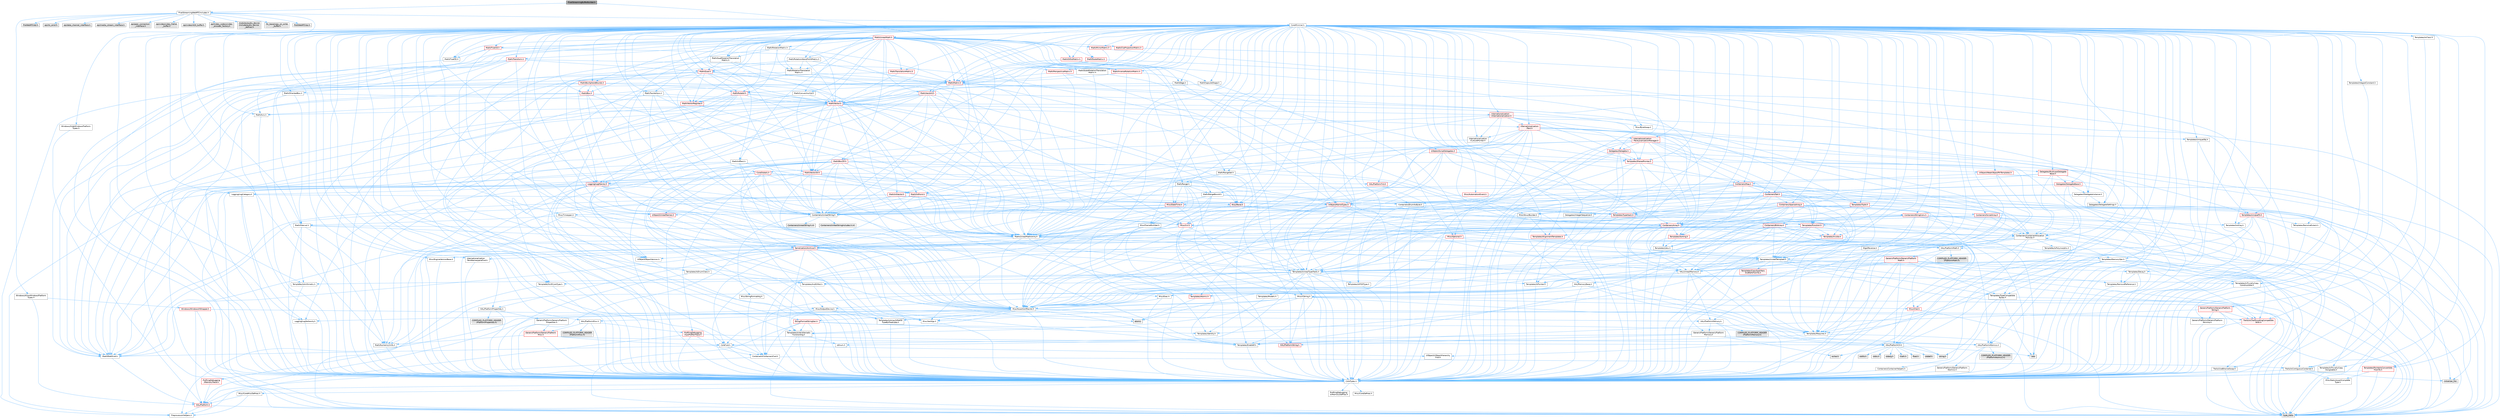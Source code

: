digraph "PixelStreamingBufferBuilder.h"
{
 // INTERACTIVE_SVG=YES
 // LATEX_PDF_SIZE
  bgcolor="transparent";
  edge [fontname=Helvetica,fontsize=10,labelfontname=Helvetica,labelfontsize=10];
  node [fontname=Helvetica,fontsize=10,shape=box,height=0.2,width=0.4];
  Node1 [id="Node000001",label="PixelStreamingBufferBuilder.h",height=0.2,width=0.4,color="gray40", fillcolor="grey60", style="filled", fontcolor="black",tooltip=" "];
  Node1 -> Node2 [id="edge1_Node000001_Node000002",color="steelblue1",style="solid",tooltip=" "];
  Node2 [id="Node000002",label="Containers/UnrealString.h",height=0.2,width=0.4,color="grey40", fillcolor="white", style="filled",URL="$d5/dba/UnrealString_8h.html",tooltip=" "];
  Node2 -> Node3 [id="edge2_Node000002_Node000003",color="steelblue1",style="solid",tooltip=" "];
  Node3 [id="Node000003",label="Containers/UnrealStringIncludes.h.inl",height=0.2,width=0.4,color="grey60", fillcolor="#E0E0E0", style="filled",tooltip=" "];
  Node2 -> Node4 [id="edge3_Node000002_Node000004",color="steelblue1",style="solid",tooltip=" "];
  Node4 [id="Node000004",label="Containers/UnrealString.h.inl",height=0.2,width=0.4,color="grey60", fillcolor="#E0E0E0", style="filled",tooltip=" "];
  Node2 -> Node5 [id="edge4_Node000002_Node000005",color="steelblue1",style="solid",tooltip=" "];
  Node5 [id="Node000005",label="Misc/StringFormatArg.h",height=0.2,width=0.4,color="grey40", fillcolor="white", style="filled",URL="$d2/d16/StringFormatArg_8h.html",tooltip=" "];
  Node5 -> Node6 [id="edge5_Node000005_Node000006",color="steelblue1",style="solid",tooltip=" "];
  Node6 [id="Node000006",label="Containers/ContainersFwd.h",height=0.2,width=0.4,color="grey40", fillcolor="white", style="filled",URL="$d4/d0a/ContainersFwd_8h.html",tooltip=" "];
  Node6 -> Node7 [id="edge6_Node000006_Node000007",color="steelblue1",style="solid",tooltip=" "];
  Node7 [id="Node000007",label="HAL/Platform.h",height=0.2,width=0.4,color="red", fillcolor="#FFF0F0", style="filled",URL="$d9/dd0/Platform_8h.html",tooltip=" "];
  Node7 -> Node10 [id="edge7_Node000007_Node000010",color="steelblue1",style="solid",tooltip=" "];
  Node10 [id="Node000010",label="type_traits",height=0.2,width=0.4,color="grey60", fillcolor="#E0E0E0", style="filled",tooltip=" "];
  Node7 -> Node11 [id="edge8_Node000007_Node000011",color="steelblue1",style="solid",tooltip=" "];
  Node11 [id="Node000011",label="PreprocessorHelpers.h",height=0.2,width=0.4,color="grey40", fillcolor="white", style="filled",URL="$db/ddb/PreprocessorHelpers_8h.html",tooltip=" "];
  Node6 -> Node17 [id="edge9_Node000006_Node000017",color="steelblue1",style="solid",tooltip=" "];
  Node17 [id="Node000017",label="CoreTypes.h",height=0.2,width=0.4,color="grey40", fillcolor="white", style="filled",URL="$dc/dec/CoreTypes_8h.html",tooltip=" "];
  Node17 -> Node7 [id="edge10_Node000017_Node000007",color="steelblue1",style="solid",tooltip=" "];
  Node17 -> Node18 [id="edge11_Node000017_Node000018",color="steelblue1",style="solid",tooltip=" "];
  Node18 [id="Node000018",label="ProfilingDebugging\l/UMemoryDefines.h",height=0.2,width=0.4,color="grey40", fillcolor="white", style="filled",URL="$d2/da2/UMemoryDefines_8h.html",tooltip=" "];
  Node17 -> Node19 [id="edge12_Node000017_Node000019",color="steelblue1",style="solid",tooltip=" "];
  Node19 [id="Node000019",label="Misc/CoreMiscDefines.h",height=0.2,width=0.4,color="grey40", fillcolor="white", style="filled",URL="$da/d38/CoreMiscDefines_8h.html",tooltip=" "];
  Node19 -> Node7 [id="edge13_Node000019_Node000007",color="steelblue1",style="solid",tooltip=" "];
  Node19 -> Node11 [id="edge14_Node000019_Node000011",color="steelblue1",style="solid",tooltip=" "];
  Node17 -> Node20 [id="edge15_Node000017_Node000020",color="steelblue1",style="solid",tooltip=" "];
  Node20 [id="Node000020",label="Misc/CoreDefines.h",height=0.2,width=0.4,color="grey40", fillcolor="white", style="filled",URL="$d3/dd2/CoreDefines_8h.html",tooltip=" "];
  Node6 -> Node21 [id="edge16_Node000006_Node000021",color="steelblue1",style="solid",tooltip=" "];
  Node21 [id="Node000021",label="Traits/IsContiguousContainer.h",height=0.2,width=0.4,color="grey40", fillcolor="white", style="filled",URL="$d5/d3c/IsContiguousContainer_8h.html",tooltip=" "];
  Node21 -> Node17 [id="edge17_Node000021_Node000017",color="steelblue1",style="solid",tooltip=" "];
  Node21 -> Node22 [id="edge18_Node000021_Node000022",color="steelblue1",style="solid",tooltip=" "];
  Node22 [id="Node000022",label="Misc/StaticAssertComplete\lType.h",height=0.2,width=0.4,color="grey40", fillcolor="white", style="filled",URL="$d5/d4e/StaticAssertCompleteType_8h.html",tooltip=" "];
  Node21 -> Node23 [id="edge19_Node000021_Node000023",color="steelblue1",style="solid",tooltip=" "];
  Node23 [id="Node000023",label="initializer_list",height=0.2,width=0.4,color="grey60", fillcolor="#E0E0E0", style="filled",tooltip=" "];
  Node1 -> Node24 [id="edge20_Node000001_Node000024",color="steelblue1",style="solid",tooltip=" "];
  Node24 [id="Node000024",label="PixelStreamingWebRTCIncludes.h",height=0.2,width=0.4,color="grey40", fillcolor="white", style="filled",URL="$d6/d79/PixelStreamingWebRTCIncludes_8h.html",tooltip=" "];
  Node24 -> Node25 [id="edge21_Node000024_Node000025",color="steelblue1",style="solid",tooltip=" "];
  Node25 [id="Node000025",label="CoreMinimal.h",height=0.2,width=0.4,color="grey40", fillcolor="white", style="filled",URL="$d7/d67/CoreMinimal_8h.html",tooltip=" "];
  Node25 -> Node17 [id="edge22_Node000025_Node000017",color="steelblue1",style="solid",tooltip=" "];
  Node25 -> Node26 [id="edge23_Node000025_Node000026",color="steelblue1",style="solid",tooltip=" "];
  Node26 [id="Node000026",label="CoreFwd.h",height=0.2,width=0.4,color="grey40", fillcolor="white", style="filled",URL="$d1/d1e/CoreFwd_8h.html",tooltip=" "];
  Node26 -> Node17 [id="edge24_Node000026_Node000017",color="steelblue1",style="solid",tooltip=" "];
  Node26 -> Node6 [id="edge25_Node000026_Node000006",color="steelblue1",style="solid",tooltip=" "];
  Node26 -> Node27 [id="edge26_Node000026_Node000027",color="steelblue1",style="solid",tooltip=" "];
  Node27 [id="Node000027",label="Math/MathFwd.h",height=0.2,width=0.4,color="grey40", fillcolor="white", style="filled",URL="$d2/d10/MathFwd_8h.html",tooltip=" "];
  Node27 -> Node7 [id="edge27_Node000027_Node000007",color="steelblue1",style="solid",tooltip=" "];
  Node26 -> Node28 [id="edge28_Node000026_Node000028",color="steelblue1",style="solid",tooltip=" "];
  Node28 [id="Node000028",label="UObject/UObjectHierarchy\lFwd.h",height=0.2,width=0.4,color="grey40", fillcolor="white", style="filled",URL="$d3/d13/UObjectHierarchyFwd_8h.html",tooltip=" "];
  Node25 -> Node28 [id="edge29_Node000025_Node000028",color="steelblue1",style="solid",tooltip=" "];
  Node25 -> Node6 [id="edge30_Node000025_Node000006",color="steelblue1",style="solid",tooltip=" "];
  Node25 -> Node29 [id="edge31_Node000025_Node000029",color="steelblue1",style="solid",tooltip=" "];
  Node29 [id="Node000029",label="Misc/VarArgs.h",height=0.2,width=0.4,color="grey40", fillcolor="white", style="filled",URL="$d5/d6f/VarArgs_8h.html",tooltip=" "];
  Node29 -> Node17 [id="edge32_Node000029_Node000017",color="steelblue1",style="solid",tooltip=" "];
  Node25 -> Node30 [id="edge33_Node000025_Node000030",color="steelblue1",style="solid",tooltip=" "];
  Node30 [id="Node000030",label="Logging/LogVerbosity.h",height=0.2,width=0.4,color="grey40", fillcolor="white", style="filled",URL="$d2/d8f/LogVerbosity_8h.html",tooltip=" "];
  Node30 -> Node17 [id="edge34_Node000030_Node000017",color="steelblue1",style="solid",tooltip=" "];
  Node25 -> Node31 [id="edge35_Node000025_Node000031",color="steelblue1",style="solid",tooltip=" "];
  Node31 [id="Node000031",label="Misc/OutputDevice.h",height=0.2,width=0.4,color="grey40", fillcolor="white", style="filled",URL="$d7/d32/OutputDevice_8h.html",tooltip=" "];
  Node31 -> Node26 [id="edge36_Node000031_Node000026",color="steelblue1",style="solid",tooltip=" "];
  Node31 -> Node17 [id="edge37_Node000031_Node000017",color="steelblue1",style="solid",tooltip=" "];
  Node31 -> Node30 [id="edge38_Node000031_Node000030",color="steelblue1",style="solid",tooltip=" "];
  Node31 -> Node29 [id="edge39_Node000031_Node000029",color="steelblue1",style="solid",tooltip=" "];
  Node31 -> Node32 [id="edge40_Node000031_Node000032",color="steelblue1",style="solid",tooltip=" "];
  Node32 [id="Node000032",label="Templates/IsArrayOrRefOf\lTypeByPredicate.h",height=0.2,width=0.4,color="grey40", fillcolor="white", style="filled",URL="$d6/da1/IsArrayOrRefOfTypeByPredicate_8h.html",tooltip=" "];
  Node32 -> Node17 [id="edge41_Node000032_Node000017",color="steelblue1",style="solid",tooltip=" "];
  Node31 -> Node33 [id="edge42_Node000031_Node000033",color="steelblue1",style="solid",tooltip=" "];
  Node33 [id="Node000033",label="Templates/IsValidVariadic\lFunctionArg.h",height=0.2,width=0.4,color="grey40", fillcolor="white", style="filled",URL="$d0/dc8/IsValidVariadicFunctionArg_8h.html",tooltip=" "];
  Node33 -> Node17 [id="edge43_Node000033_Node000017",color="steelblue1",style="solid",tooltip=" "];
  Node33 -> Node34 [id="edge44_Node000033_Node000034",color="steelblue1",style="solid",tooltip=" "];
  Node34 [id="Node000034",label="IsEnum.h",height=0.2,width=0.4,color="grey40", fillcolor="white", style="filled",URL="$d4/de5/IsEnum_8h.html",tooltip=" "];
  Node33 -> Node10 [id="edge45_Node000033_Node000010",color="steelblue1",style="solid",tooltip=" "];
  Node31 -> Node35 [id="edge46_Node000031_Node000035",color="steelblue1",style="solid",tooltip=" "];
  Node35 [id="Node000035",label="Traits/IsCharEncodingCompatible\lWith.h",height=0.2,width=0.4,color="red", fillcolor="#FFF0F0", style="filled",URL="$df/dd1/IsCharEncodingCompatibleWith_8h.html",tooltip=" "];
  Node35 -> Node10 [id="edge47_Node000035_Node000010",color="steelblue1",style="solid",tooltip=" "];
  Node25 -> Node37 [id="edge48_Node000025_Node000037",color="steelblue1",style="solid",tooltip=" "];
  Node37 [id="Node000037",label="HAL/PlatformCrt.h",height=0.2,width=0.4,color="grey40", fillcolor="white", style="filled",URL="$d8/d75/PlatformCrt_8h.html",tooltip=" "];
  Node37 -> Node38 [id="edge49_Node000037_Node000038",color="steelblue1",style="solid",tooltip=" "];
  Node38 [id="Node000038",label="new",height=0.2,width=0.4,color="grey60", fillcolor="#E0E0E0", style="filled",tooltip=" "];
  Node37 -> Node39 [id="edge50_Node000037_Node000039",color="steelblue1",style="solid",tooltip=" "];
  Node39 [id="Node000039",label="wchar.h",height=0.2,width=0.4,color="grey60", fillcolor="#E0E0E0", style="filled",tooltip=" "];
  Node37 -> Node40 [id="edge51_Node000037_Node000040",color="steelblue1",style="solid",tooltip=" "];
  Node40 [id="Node000040",label="stddef.h",height=0.2,width=0.4,color="grey60", fillcolor="#E0E0E0", style="filled",tooltip=" "];
  Node37 -> Node41 [id="edge52_Node000037_Node000041",color="steelblue1",style="solid",tooltip=" "];
  Node41 [id="Node000041",label="stdlib.h",height=0.2,width=0.4,color="grey60", fillcolor="#E0E0E0", style="filled",tooltip=" "];
  Node37 -> Node42 [id="edge53_Node000037_Node000042",color="steelblue1",style="solid",tooltip=" "];
  Node42 [id="Node000042",label="stdio.h",height=0.2,width=0.4,color="grey60", fillcolor="#E0E0E0", style="filled",tooltip=" "];
  Node37 -> Node43 [id="edge54_Node000037_Node000043",color="steelblue1",style="solid",tooltip=" "];
  Node43 [id="Node000043",label="stdarg.h",height=0.2,width=0.4,color="grey60", fillcolor="#E0E0E0", style="filled",tooltip=" "];
  Node37 -> Node44 [id="edge55_Node000037_Node000044",color="steelblue1",style="solid",tooltip=" "];
  Node44 [id="Node000044",label="math.h",height=0.2,width=0.4,color="grey60", fillcolor="#E0E0E0", style="filled",tooltip=" "];
  Node37 -> Node45 [id="edge56_Node000037_Node000045",color="steelblue1",style="solid",tooltip=" "];
  Node45 [id="Node000045",label="float.h",height=0.2,width=0.4,color="grey60", fillcolor="#E0E0E0", style="filled",tooltip=" "];
  Node37 -> Node46 [id="edge57_Node000037_Node000046",color="steelblue1",style="solid",tooltip=" "];
  Node46 [id="Node000046",label="string.h",height=0.2,width=0.4,color="grey60", fillcolor="#E0E0E0", style="filled",tooltip=" "];
  Node25 -> Node47 [id="edge58_Node000025_Node000047",color="steelblue1",style="solid",tooltip=" "];
  Node47 [id="Node000047",label="HAL/PlatformMisc.h",height=0.2,width=0.4,color="grey40", fillcolor="white", style="filled",URL="$d0/df5/PlatformMisc_8h.html",tooltip=" "];
  Node47 -> Node17 [id="edge59_Node000047_Node000017",color="steelblue1",style="solid",tooltip=" "];
  Node47 -> Node48 [id="edge60_Node000047_Node000048",color="steelblue1",style="solid",tooltip=" "];
  Node48 [id="Node000048",label="GenericPlatform/GenericPlatform\lMisc.h",height=0.2,width=0.4,color="red", fillcolor="#FFF0F0", style="filled",URL="$db/d9a/GenericPlatformMisc_8h.html",tooltip=" "];
  Node48 -> Node26 [id="edge61_Node000048_Node000026",color="steelblue1",style="solid",tooltip=" "];
  Node48 -> Node17 [id="edge62_Node000048_Node000017",color="steelblue1",style="solid",tooltip=" "];
  Node48 -> Node37 [id="edge63_Node000048_Node000037",color="steelblue1",style="solid",tooltip=" "];
  Node48 -> Node52 [id="edge64_Node000048_Node000052",color="steelblue1",style="solid",tooltip=" "];
  Node52 [id="Node000052",label="Math/NumericLimits.h",height=0.2,width=0.4,color="grey40", fillcolor="white", style="filled",URL="$df/d1b/NumericLimits_8h.html",tooltip=" "];
  Node52 -> Node17 [id="edge65_Node000052_Node000017",color="steelblue1",style="solid",tooltip=" "];
  Node47 -> Node57 [id="edge66_Node000047_Node000057",color="steelblue1",style="solid",tooltip=" "];
  Node57 [id="Node000057",label="COMPILED_PLATFORM_HEADER\l(PlatformMisc.h)",height=0.2,width=0.4,color="grey60", fillcolor="#E0E0E0", style="filled",tooltip=" "];
  Node47 -> Node58 [id="edge67_Node000047_Node000058",color="steelblue1",style="solid",tooltip=" "];
  Node58 [id="Node000058",label="ProfilingDebugging\l/CpuProfilerTrace.h",height=0.2,width=0.4,color="red", fillcolor="#FFF0F0", style="filled",URL="$da/dcb/CpuProfilerTrace_8h.html",tooltip=" "];
  Node58 -> Node17 [id="edge68_Node000058_Node000017",color="steelblue1",style="solid",tooltip=" "];
  Node58 -> Node6 [id="edge69_Node000058_Node000006",color="steelblue1",style="solid",tooltip=" "];
  Node58 -> Node59 [id="edge70_Node000058_Node000059",color="steelblue1",style="solid",tooltip=" "];
  Node59 [id="Node000059",label="HAL/PlatformAtomics.h",height=0.2,width=0.4,color="grey40", fillcolor="white", style="filled",URL="$d3/d36/PlatformAtomics_8h.html",tooltip=" "];
  Node59 -> Node17 [id="edge71_Node000059_Node000017",color="steelblue1",style="solid",tooltip=" "];
  Node59 -> Node60 [id="edge72_Node000059_Node000060",color="steelblue1",style="solid",tooltip=" "];
  Node60 [id="Node000060",label="GenericPlatform/GenericPlatform\lAtomics.h",height=0.2,width=0.4,color="grey40", fillcolor="white", style="filled",URL="$da/d72/GenericPlatformAtomics_8h.html",tooltip=" "];
  Node60 -> Node17 [id="edge73_Node000060_Node000017",color="steelblue1",style="solid",tooltip=" "];
  Node59 -> Node61 [id="edge74_Node000059_Node000061",color="steelblue1",style="solid",tooltip=" "];
  Node61 [id="Node000061",label="COMPILED_PLATFORM_HEADER\l(PlatformAtomics.h)",height=0.2,width=0.4,color="grey60", fillcolor="#E0E0E0", style="filled",tooltip=" "];
  Node58 -> Node11 [id="edge75_Node000058_Node000011",color="steelblue1",style="solid",tooltip=" "];
  Node25 -> Node66 [id="edge76_Node000025_Node000066",color="steelblue1",style="solid",tooltip=" "];
  Node66 [id="Node000066",label="Misc/AssertionMacros.h",height=0.2,width=0.4,color="grey40", fillcolor="white", style="filled",URL="$d0/dfa/AssertionMacros_8h.html",tooltip=" "];
  Node66 -> Node17 [id="edge77_Node000066_Node000017",color="steelblue1",style="solid",tooltip=" "];
  Node66 -> Node7 [id="edge78_Node000066_Node000007",color="steelblue1",style="solid",tooltip=" "];
  Node66 -> Node47 [id="edge79_Node000066_Node000047",color="steelblue1",style="solid",tooltip=" "];
  Node66 -> Node11 [id="edge80_Node000066_Node000011",color="steelblue1",style="solid",tooltip=" "];
  Node66 -> Node67 [id="edge81_Node000066_Node000067",color="steelblue1",style="solid",tooltip=" "];
  Node67 [id="Node000067",label="Templates/EnableIf.h",height=0.2,width=0.4,color="grey40", fillcolor="white", style="filled",URL="$d7/d60/EnableIf_8h.html",tooltip=" "];
  Node67 -> Node17 [id="edge82_Node000067_Node000017",color="steelblue1",style="solid",tooltip=" "];
  Node66 -> Node32 [id="edge83_Node000066_Node000032",color="steelblue1",style="solid",tooltip=" "];
  Node66 -> Node33 [id="edge84_Node000066_Node000033",color="steelblue1",style="solid",tooltip=" "];
  Node66 -> Node35 [id="edge85_Node000066_Node000035",color="steelblue1",style="solid",tooltip=" "];
  Node66 -> Node29 [id="edge86_Node000066_Node000029",color="steelblue1",style="solid",tooltip=" "];
  Node66 -> Node68 [id="edge87_Node000066_Node000068",color="steelblue1",style="solid",tooltip=" "];
  Node68 [id="Node000068",label="String/FormatStringSan.h",height=0.2,width=0.4,color="red", fillcolor="#FFF0F0", style="filled",URL="$d3/d8b/FormatStringSan_8h.html",tooltip=" "];
  Node68 -> Node10 [id="edge88_Node000068_Node000010",color="steelblue1",style="solid",tooltip=" "];
  Node68 -> Node17 [id="edge89_Node000068_Node000017",color="steelblue1",style="solid",tooltip=" "];
  Node68 -> Node69 [id="edge90_Node000068_Node000069",color="steelblue1",style="solid",tooltip=" "];
  Node69 [id="Node000069",label="Templates/Requires.h",height=0.2,width=0.4,color="grey40", fillcolor="white", style="filled",URL="$dc/d96/Requires_8h.html",tooltip=" "];
  Node69 -> Node67 [id="edge91_Node000069_Node000067",color="steelblue1",style="solid",tooltip=" "];
  Node69 -> Node10 [id="edge92_Node000069_Node000010",color="steelblue1",style="solid",tooltip=" "];
  Node68 -> Node70 [id="edge93_Node000068_Node000070",color="steelblue1",style="solid",tooltip=" "];
  Node70 [id="Node000070",label="Templates/Identity.h",height=0.2,width=0.4,color="grey40", fillcolor="white", style="filled",URL="$d0/dd5/Identity_8h.html",tooltip=" "];
  Node68 -> Node33 [id="edge94_Node000068_Node000033",color="steelblue1",style="solid",tooltip=" "];
  Node68 -> Node6 [id="edge95_Node000068_Node000006",color="steelblue1",style="solid",tooltip=" "];
  Node66 -> Node74 [id="edge96_Node000066_Node000074",color="steelblue1",style="solid",tooltip=" "];
  Node74 [id="Node000074",label="atomic",height=0.2,width=0.4,color="grey60", fillcolor="#E0E0E0", style="filled",tooltip=" "];
  Node25 -> Node75 [id="edge97_Node000025_Node000075",color="steelblue1",style="solid",tooltip=" "];
  Node75 [id="Node000075",label="Templates/IsPointer.h",height=0.2,width=0.4,color="grey40", fillcolor="white", style="filled",URL="$d7/d05/IsPointer_8h.html",tooltip=" "];
  Node75 -> Node17 [id="edge98_Node000075_Node000017",color="steelblue1",style="solid",tooltip=" "];
  Node25 -> Node76 [id="edge99_Node000025_Node000076",color="steelblue1",style="solid",tooltip=" "];
  Node76 [id="Node000076",label="HAL/PlatformMemory.h",height=0.2,width=0.4,color="grey40", fillcolor="white", style="filled",URL="$de/d68/PlatformMemory_8h.html",tooltip=" "];
  Node76 -> Node17 [id="edge100_Node000076_Node000017",color="steelblue1",style="solid",tooltip=" "];
  Node76 -> Node77 [id="edge101_Node000076_Node000077",color="steelblue1",style="solid",tooltip=" "];
  Node77 [id="Node000077",label="GenericPlatform/GenericPlatform\lMemory.h",height=0.2,width=0.4,color="grey40", fillcolor="white", style="filled",URL="$dd/d22/GenericPlatformMemory_8h.html",tooltip=" "];
  Node77 -> Node26 [id="edge102_Node000077_Node000026",color="steelblue1",style="solid",tooltip=" "];
  Node77 -> Node17 [id="edge103_Node000077_Node000017",color="steelblue1",style="solid",tooltip=" "];
  Node77 -> Node78 [id="edge104_Node000077_Node000078",color="steelblue1",style="solid",tooltip=" "];
  Node78 [id="Node000078",label="HAL/PlatformString.h",height=0.2,width=0.4,color="red", fillcolor="#FFF0F0", style="filled",URL="$db/db5/PlatformString_8h.html",tooltip=" "];
  Node78 -> Node17 [id="edge105_Node000078_Node000017",color="steelblue1",style="solid",tooltip=" "];
  Node77 -> Node46 [id="edge106_Node000077_Node000046",color="steelblue1",style="solid",tooltip=" "];
  Node77 -> Node39 [id="edge107_Node000077_Node000039",color="steelblue1",style="solid",tooltip=" "];
  Node76 -> Node80 [id="edge108_Node000076_Node000080",color="steelblue1",style="solid",tooltip=" "];
  Node80 [id="Node000080",label="COMPILED_PLATFORM_HEADER\l(PlatformMemory.h)",height=0.2,width=0.4,color="grey60", fillcolor="#E0E0E0", style="filled",tooltip=" "];
  Node25 -> Node59 [id="edge109_Node000025_Node000059",color="steelblue1",style="solid",tooltip=" "];
  Node25 -> Node81 [id="edge110_Node000025_Node000081",color="steelblue1",style="solid",tooltip=" "];
  Node81 [id="Node000081",label="Misc/Exec.h",height=0.2,width=0.4,color="grey40", fillcolor="white", style="filled",URL="$de/ddb/Exec_8h.html",tooltip=" "];
  Node81 -> Node17 [id="edge111_Node000081_Node000017",color="steelblue1",style="solid",tooltip=" "];
  Node81 -> Node66 [id="edge112_Node000081_Node000066",color="steelblue1",style="solid",tooltip=" "];
  Node25 -> Node82 [id="edge113_Node000025_Node000082",color="steelblue1",style="solid",tooltip=" "];
  Node82 [id="Node000082",label="HAL/MemoryBase.h",height=0.2,width=0.4,color="grey40", fillcolor="white", style="filled",URL="$d6/d9f/MemoryBase_8h.html",tooltip=" "];
  Node82 -> Node17 [id="edge114_Node000082_Node000017",color="steelblue1",style="solid",tooltip=" "];
  Node82 -> Node59 [id="edge115_Node000082_Node000059",color="steelblue1",style="solid",tooltip=" "];
  Node82 -> Node37 [id="edge116_Node000082_Node000037",color="steelblue1",style="solid",tooltip=" "];
  Node82 -> Node81 [id="edge117_Node000082_Node000081",color="steelblue1",style="solid",tooltip=" "];
  Node82 -> Node31 [id="edge118_Node000082_Node000031",color="steelblue1",style="solid",tooltip=" "];
  Node82 -> Node83 [id="edge119_Node000082_Node000083",color="steelblue1",style="solid",tooltip=" "];
  Node83 [id="Node000083",label="Templates/Atomic.h",height=0.2,width=0.4,color="red", fillcolor="#FFF0F0", style="filled",URL="$d3/d91/Atomic_8h.html",tooltip=" "];
  Node83 -> Node74 [id="edge120_Node000083_Node000074",color="steelblue1",style="solid",tooltip=" "];
  Node25 -> Node92 [id="edge121_Node000025_Node000092",color="steelblue1",style="solid",tooltip=" "];
  Node92 [id="Node000092",label="HAL/UnrealMemory.h",height=0.2,width=0.4,color="grey40", fillcolor="white", style="filled",URL="$d9/d96/UnrealMemory_8h.html",tooltip=" "];
  Node92 -> Node17 [id="edge122_Node000092_Node000017",color="steelblue1",style="solid",tooltip=" "];
  Node92 -> Node77 [id="edge123_Node000092_Node000077",color="steelblue1",style="solid",tooltip=" "];
  Node92 -> Node82 [id="edge124_Node000092_Node000082",color="steelblue1",style="solid",tooltip=" "];
  Node92 -> Node76 [id="edge125_Node000092_Node000076",color="steelblue1",style="solid",tooltip=" "];
  Node92 -> Node93 [id="edge126_Node000092_Node000093",color="steelblue1",style="solid",tooltip=" "];
  Node93 [id="Node000093",label="ProfilingDebugging\l/MemoryTrace.h",height=0.2,width=0.4,color="red", fillcolor="#FFF0F0", style="filled",URL="$da/dd7/MemoryTrace_8h.html",tooltip=" "];
  Node93 -> Node7 [id="edge127_Node000093_Node000007",color="steelblue1",style="solid",tooltip=" "];
  Node92 -> Node75 [id="edge128_Node000092_Node000075",color="steelblue1",style="solid",tooltip=" "];
  Node25 -> Node94 [id="edge129_Node000025_Node000094",color="steelblue1",style="solid",tooltip=" "];
  Node94 [id="Node000094",label="Templates/IsArithmetic.h",height=0.2,width=0.4,color="grey40", fillcolor="white", style="filled",URL="$d2/d5d/IsArithmetic_8h.html",tooltip=" "];
  Node94 -> Node17 [id="edge130_Node000094_Node000017",color="steelblue1",style="solid",tooltip=" "];
  Node25 -> Node88 [id="edge131_Node000025_Node000088",color="steelblue1",style="solid",tooltip=" "];
  Node88 [id="Node000088",label="Templates/AndOrNot.h",height=0.2,width=0.4,color="grey40", fillcolor="white", style="filled",URL="$db/d0a/AndOrNot_8h.html",tooltip=" "];
  Node88 -> Node17 [id="edge132_Node000088_Node000017",color="steelblue1",style="solid",tooltip=" "];
  Node25 -> Node95 [id="edge133_Node000025_Node000095",color="steelblue1",style="solid",tooltip=" "];
  Node95 [id="Node000095",label="Templates/IsPODType.h",height=0.2,width=0.4,color="grey40", fillcolor="white", style="filled",URL="$d7/db1/IsPODType_8h.html",tooltip=" "];
  Node95 -> Node17 [id="edge134_Node000095_Node000017",color="steelblue1",style="solid",tooltip=" "];
  Node25 -> Node96 [id="edge135_Node000025_Node000096",color="steelblue1",style="solid",tooltip=" "];
  Node96 [id="Node000096",label="Templates/IsUECoreType.h",height=0.2,width=0.4,color="grey40", fillcolor="white", style="filled",URL="$d1/db8/IsUECoreType_8h.html",tooltip=" "];
  Node96 -> Node17 [id="edge136_Node000096_Node000017",color="steelblue1",style="solid",tooltip=" "];
  Node96 -> Node10 [id="edge137_Node000096_Node000010",color="steelblue1",style="solid",tooltip=" "];
  Node25 -> Node89 [id="edge138_Node000025_Node000089",color="steelblue1",style="solid",tooltip=" "];
  Node89 [id="Node000089",label="Templates/IsTriviallyCopy\lConstructible.h",height=0.2,width=0.4,color="grey40", fillcolor="white", style="filled",URL="$d3/d78/IsTriviallyCopyConstructible_8h.html",tooltip=" "];
  Node89 -> Node17 [id="edge139_Node000089_Node000017",color="steelblue1",style="solid",tooltip=" "];
  Node89 -> Node10 [id="edge140_Node000089_Node000010",color="steelblue1",style="solid",tooltip=" "];
  Node25 -> Node97 [id="edge141_Node000025_Node000097",color="steelblue1",style="solid",tooltip=" "];
  Node97 [id="Node000097",label="Templates/UnrealTypeTraits.h",height=0.2,width=0.4,color="grey40", fillcolor="white", style="filled",URL="$d2/d2d/UnrealTypeTraits_8h.html",tooltip=" "];
  Node97 -> Node17 [id="edge142_Node000097_Node000017",color="steelblue1",style="solid",tooltip=" "];
  Node97 -> Node75 [id="edge143_Node000097_Node000075",color="steelblue1",style="solid",tooltip=" "];
  Node97 -> Node66 [id="edge144_Node000097_Node000066",color="steelblue1",style="solid",tooltip=" "];
  Node97 -> Node88 [id="edge145_Node000097_Node000088",color="steelblue1",style="solid",tooltip=" "];
  Node97 -> Node67 [id="edge146_Node000097_Node000067",color="steelblue1",style="solid",tooltip=" "];
  Node97 -> Node94 [id="edge147_Node000097_Node000094",color="steelblue1",style="solid",tooltip=" "];
  Node97 -> Node34 [id="edge148_Node000097_Node000034",color="steelblue1",style="solid",tooltip=" "];
  Node97 -> Node98 [id="edge149_Node000097_Node000098",color="steelblue1",style="solid",tooltip=" "];
  Node98 [id="Node000098",label="Templates/Models.h",height=0.2,width=0.4,color="grey40", fillcolor="white", style="filled",URL="$d3/d0c/Models_8h.html",tooltip=" "];
  Node98 -> Node70 [id="edge150_Node000098_Node000070",color="steelblue1",style="solid",tooltip=" "];
  Node97 -> Node95 [id="edge151_Node000097_Node000095",color="steelblue1",style="solid",tooltip=" "];
  Node97 -> Node96 [id="edge152_Node000097_Node000096",color="steelblue1",style="solid",tooltip=" "];
  Node97 -> Node89 [id="edge153_Node000097_Node000089",color="steelblue1",style="solid",tooltip=" "];
  Node25 -> Node67 [id="edge154_Node000025_Node000067",color="steelblue1",style="solid",tooltip=" "];
  Node25 -> Node99 [id="edge155_Node000025_Node000099",color="steelblue1",style="solid",tooltip=" "];
  Node99 [id="Node000099",label="Templates/RemoveReference.h",height=0.2,width=0.4,color="grey40", fillcolor="white", style="filled",URL="$da/dbe/RemoveReference_8h.html",tooltip=" "];
  Node99 -> Node17 [id="edge156_Node000099_Node000017",color="steelblue1",style="solid",tooltip=" "];
  Node25 -> Node100 [id="edge157_Node000025_Node000100",color="steelblue1",style="solid",tooltip=" "];
  Node100 [id="Node000100",label="Templates/IntegralConstant.h",height=0.2,width=0.4,color="grey40", fillcolor="white", style="filled",URL="$db/d1b/IntegralConstant_8h.html",tooltip=" "];
  Node100 -> Node17 [id="edge158_Node000100_Node000017",color="steelblue1",style="solid",tooltip=" "];
  Node25 -> Node101 [id="edge159_Node000025_Node000101",color="steelblue1",style="solid",tooltip=" "];
  Node101 [id="Node000101",label="Templates/IsClass.h",height=0.2,width=0.4,color="grey40", fillcolor="white", style="filled",URL="$db/dcb/IsClass_8h.html",tooltip=" "];
  Node101 -> Node17 [id="edge160_Node000101_Node000017",color="steelblue1",style="solid",tooltip=" "];
  Node25 -> Node102 [id="edge161_Node000025_Node000102",color="steelblue1",style="solid",tooltip=" "];
  Node102 [id="Node000102",label="Templates/TypeCompatible\lBytes.h",height=0.2,width=0.4,color="grey40", fillcolor="white", style="filled",URL="$df/d0a/TypeCompatibleBytes_8h.html",tooltip=" "];
  Node102 -> Node17 [id="edge162_Node000102_Node000017",color="steelblue1",style="solid",tooltip=" "];
  Node102 -> Node46 [id="edge163_Node000102_Node000046",color="steelblue1",style="solid",tooltip=" "];
  Node102 -> Node38 [id="edge164_Node000102_Node000038",color="steelblue1",style="solid",tooltip=" "];
  Node102 -> Node10 [id="edge165_Node000102_Node000010",color="steelblue1",style="solid",tooltip=" "];
  Node25 -> Node21 [id="edge166_Node000025_Node000021",color="steelblue1",style="solid",tooltip=" "];
  Node25 -> Node103 [id="edge167_Node000025_Node000103",color="steelblue1",style="solid",tooltip=" "];
  Node103 [id="Node000103",label="Templates/UnrealTemplate.h",height=0.2,width=0.4,color="grey40", fillcolor="white", style="filled",URL="$d4/d24/UnrealTemplate_8h.html",tooltip=" "];
  Node103 -> Node17 [id="edge168_Node000103_Node000017",color="steelblue1",style="solid",tooltip=" "];
  Node103 -> Node75 [id="edge169_Node000103_Node000075",color="steelblue1",style="solid",tooltip=" "];
  Node103 -> Node92 [id="edge170_Node000103_Node000092",color="steelblue1",style="solid",tooltip=" "];
  Node103 -> Node104 [id="edge171_Node000103_Node000104",color="steelblue1",style="solid",tooltip=" "];
  Node104 [id="Node000104",label="Templates/CopyQualifiers\lAndRefsFromTo.h",height=0.2,width=0.4,color="red", fillcolor="#FFF0F0", style="filled",URL="$d3/db3/CopyQualifiersAndRefsFromTo_8h.html",tooltip=" "];
  Node103 -> Node97 [id="edge172_Node000103_Node000097",color="steelblue1",style="solid",tooltip=" "];
  Node103 -> Node99 [id="edge173_Node000103_Node000099",color="steelblue1",style="solid",tooltip=" "];
  Node103 -> Node69 [id="edge174_Node000103_Node000069",color="steelblue1",style="solid",tooltip=" "];
  Node103 -> Node102 [id="edge175_Node000103_Node000102",color="steelblue1",style="solid",tooltip=" "];
  Node103 -> Node70 [id="edge176_Node000103_Node000070",color="steelblue1",style="solid",tooltip=" "];
  Node103 -> Node21 [id="edge177_Node000103_Node000021",color="steelblue1",style="solid",tooltip=" "];
  Node103 -> Node106 [id="edge178_Node000103_Node000106",color="steelblue1",style="solid",tooltip=" "];
  Node106 [id="Node000106",label="Traits/UseBitwiseSwap.h",height=0.2,width=0.4,color="grey40", fillcolor="white", style="filled",URL="$db/df3/UseBitwiseSwap_8h.html",tooltip=" "];
  Node106 -> Node17 [id="edge179_Node000106_Node000017",color="steelblue1",style="solid",tooltip=" "];
  Node106 -> Node10 [id="edge180_Node000106_Node000010",color="steelblue1",style="solid",tooltip=" "];
  Node103 -> Node10 [id="edge181_Node000103_Node000010",color="steelblue1",style="solid",tooltip=" "];
  Node25 -> Node52 [id="edge182_Node000025_Node000052",color="steelblue1",style="solid",tooltip=" "];
  Node25 -> Node107 [id="edge183_Node000025_Node000107",color="steelblue1",style="solid",tooltip=" "];
  Node107 [id="Node000107",label="HAL/PlatformMath.h",height=0.2,width=0.4,color="grey40", fillcolor="white", style="filled",URL="$dc/d53/PlatformMath_8h.html",tooltip=" "];
  Node107 -> Node17 [id="edge184_Node000107_Node000017",color="steelblue1",style="solid",tooltip=" "];
  Node107 -> Node108 [id="edge185_Node000107_Node000108",color="steelblue1",style="solid",tooltip=" "];
  Node108 [id="Node000108",label="GenericPlatform/GenericPlatform\lMath.h",height=0.2,width=0.4,color="red", fillcolor="#FFF0F0", style="filled",URL="$d5/d79/GenericPlatformMath_8h.html",tooltip=" "];
  Node108 -> Node17 [id="edge186_Node000108_Node000017",color="steelblue1",style="solid",tooltip=" "];
  Node108 -> Node6 [id="edge187_Node000108_Node000006",color="steelblue1",style="solid",tooltip=" "];
  Node108 -> Node37 [id="edge188_Node000108_Node000037",color="steelblue1",style="solid",tooltip=" "];
  Node108 -> Node88 [id="edge189_Node000108_Node000088",color="steelblue1",style="solid",tooltip=" "];
  Node108 -> Node109 [id="edge190_Node000108_Node000109",color="steelblue1",style="solid",tooltip=" "];
  Node109 [id="Node000109",label="Templates/Decay.h",height=0.2,width=0.4,color="grey40", fillcolor="white", style="filled",URL="$dd/d0f/Decay_8h.html",tooltip=" "];
  Node109 -> Node17 [id="edge191_Node000109_Node000017",color="steelblue1",style="solid",tooltip=" "];
  Node109 -> Node99 [id="edge192_Node000109_Node000099",color="steelblue1",style="solid",tooltip=" "];
  Node109 -> Node10 [id="edge193_Node000109_Node000010",color="steelblue1",style="solid",tooltip=" "];
  Node108 -> Node97 [id="edge194_Node000108_Node000097",color="steelblue1",style="solid",tooltip=" "];
  Node108 -> Node69 [id="edge195_Node000108_Node000069",color="steelblue1",style="solid",tooltip=" "];
  Node108 -> Node102 [id="edge196_Node000108_Node000102",color="steelblue1",style="solid",tooltip=" "];
  Node108 -> Node10 [id="edge197_Node000108_Node000010",color="steelblue1",style="solid",tooltip=" "];
  Node107 -> Node114 [id="edge198_Node000107_Node000114",color="steelblue1",style="solid",tooltip=" "];
  Node114 [id="Node000114",label="COMPILED_PLATFORM_HEADER\l(PlatformMath.h)",height=0.2,width=0.4,color="grey60", fillcolor="#E0E0E0", style="filled",tooltip=" "];
  Node25 -> Node90 [id="edge199_Node000025_Node000090",color="steelblue1",style="solid",tooltip=" "];
  Node90 [id="Node000090",label="Templates/IsTriviallyCopy\lAssignable.h",height=0.2,width=0.4,color="grey40", fillcolor="white", style="filled",URL="$d2/df2/IsTriviallyCopyAssignable_8h.html",tooltip=" "];
  Node90 -> Node17 [id="edge200_Node000090_Node000017",color="steelblue1",style="solid",tooltip=" "];
  Node90 -> Node10 [id="edge201_Node000090_Node000010",color="steelblue1",style="solid",tooltip=" "];
  Node25 -> Node115 [id="edge202_Node000025_Node000115",color="steelblue1",style="solid",tooltip=" "];
  Node115 [id="Node000115",label="Templates/MemoryOps.h",height=0.2,width=0.4,color="grey40", fillcolor="white", style="filled",URL="$db/dea/MemoryOps_8h.html",tooltip=" "];
  Node115 -> Node17 [id="edge203_Node000115_Node000017",color="steelblue1",style="solid",tooltip=" "];
  Node115 -> Node92 [id="edge204_Node000115_Node000092",color="steelblue1",style="solid",tooltip=" "];
  Node115 -> Node90 [id="edge205_Node000115_Node000090",color="steelblue1",style="solid",tooltip=" "];
  Node115 -> Node89 [id="edge206_Node000115_Node000089",color="steelblue1",style="solid",tooltip=" "];
  Node115 -> Node69 [id="edge207_Node000115_Node000069",color="steelblue1",style="solid",tooltip=" "];
  Node115 -> Node97 [id="edge208_Node000115_Node000097",color="steelblue1",style="solid",tooltip=" "];
  Node115 -> Node106 [id="edge209_Node000115_Node000106",color="steelblue1",style="solid",tooltip=" "];
  Node115 -> Node38 [id="edge210_Node000115_Node000038",color="steelblue1",style="solid",tooltip=" "];
  Node115 -> Node10 [id="edge211_Node000115_Node000010",color="steelblue1",style="solid",tooltip=" "];
  Node25 -> Node116 [id="edge212_Node000025_Node000116",color="steelblue1",style="solid",tooltip=" "];
  Node116 [id="Node000116",label="Containers/ContainerAllocation\lPolicies.h",height=0.2,width=0.4,color="grey40", fillcolor="white", style="filled",URL="$d7/dff/ContainerAllocationPolicies_8h.html",tooltip=" "];
  Node116 -> Node17 [id="edge213_Node000116_Node000017",color="steelblue1",style="solid",tooltip=" "];
  Node116 -> Node117 [id="edge214_Node000116_Node000117",color="steelblue1",style="solid",tooltip=" "];
  Node117 [id="Node000117",label="Containers/ContainerHelpers.h",height=0.2,width=0.4,color="grey40", fillcolor="white", style="filled",URL="$d7/d33/ContainerHelpers_8h.html",tooltip=" "];
  Node117 -> Node17 [id="edge215_Node000117_Node000017",color="steelblue1",style="solid",tooltip=" "];
  Node116 -> Node116 [id="edge216_Node000116_Node000116",color="steelblue1",style="solid",tooltip=" "];
  Node116 -> Node107 [id="edge217_Node000116_Node000107",color="steelblue1",style="solid",tooltip=" "];
  Node116 -> Node92 [id="edge218_Node000116_Node000092",color="steelblue1",style="solid",tooltip=" "];
  Node116 -> Node52 [id="edge219_Node000116_Node000052",color="steelblue1",style="solid",tooltip=" "];
  Node116 -> Node66 [id="edge220_Node000116_Node000066",color="steelblue1",style="solid",tooltip=" "];
  Node116 -> Node118 [id="edge221_Node000116_Node000118",color="steelblue1",style="solid",tooltip=" "];
  Node118 [id="Node000118",label="Templates/IsPolymorphic.h",height=0.2,width=0.4,color="grey40", fillcolor="white", style="filled",URL="$dc/d20/IsPolymorphic_8h.html",tooltip=" "];
  Node116 -> Node115 [id="edge222_Node000116_Node000115",color="steelblue1",style="solid",tooltip=" "];
  Node116 -> Node102 [id="edge223_Node000116_Node000102",color="steelblue1",style="solid",tooltip=" "];
  Node116 -> Node10 [id="edge224_Node000116_Node000010",color="steelblue1",style="solid",tooltip=" "];
  Node25 -> Node119 [id="edge225_Node000025_Node000119",color="steelblue1",style="solid",tooltip=" "];
  Node119 [id="Node000119",label="Templates/IsEnumClass.h",height=0.2,width=0.4,color="grey40", fillcolor="white", style="filled",URL="$d7/d15/IsEnumClass_8h.html",tooltip=" "];
  Node119 -> Node17 [id="edge226_Node000119_Node000017",color="steelblue1",style="solid",tooltip=" "];
  Node119 -> Node88 [id="edge227_Node000119_Node000088",color="steelblue1",style="solid",tooltip=" "];
  Node25 -> Node120 [id="edge228_Node000025_Node000120",color="steelblue1",style="solid",tooltip=" "];
  Node120 [id="Node000120",label="HAL/PlatformProperties.h",height=0.2,width=0.4,color="grey40", fillcolor="white", style="filled",URL="$d9/db0/PlatformProperties_8h.html",tooltip=" "];
  Node120 -> Node17 [id="edge229_Node000120_Node000017",color="steelblue1",style="solid",tooltip=" "];
  Node120 -> Node121 [id="edge230_Node000120_Node000121",color="steelblue1",style="solid",tooltip=" "];
  Node121 [id="Node000121",label="GenericPlatform/GenericPlatform\lProperties.h",height=0.2,width=0.4,color="grey40", fillcolor="white", style="filled",URL="$d2/dcd/GenericPlatformProperties_8h.html",tooltip=" "];
  Node121 -> Node17 [id="edge231_Node000121_Node000017",color="steelblue1",style="solid",tooltip=" "];
  Node121 -> Node48 [id="edge232_Node000121_Node000048",color="steelblue1",style="solid",tooltip=" "];
  Node120 -> Node122 [id="edge233_Node000120_Node000122",color="steelblue1",style="solid",tooltip=" "];
  Node122 [id="Node000122",label="COMPILED_PLATFORM_HEADER\l(PlatformProperties.h)",height=0.2,width=0.4,color="grey60", fillcolor="#E0E0E0", style="filled",tooltip=" "];
  Node25 -> Node123 [id="edge234_Node000025_Node000123",color="steelblue1",style="solid",tooltip=" "];
  Node123 [id="Node000123",label="Misc/EngineVersionBase.h",height=0.2,width=0.4,color="grey40", fillcolor="white", style="filled",URL="$d5/d2b/EngineVersionBase_8h.html",tooltip=" "];
  Node123 -> Node17 [id="edge235_Node000123_Node000017",color="steelblue1",style="solid",tooltip=" "];
  Node25 -> Node124 [id="edge236_Node000025_Node000124",color="steelblue1",style="solid",tooltip=" "];
  Node124 [id="Node000124",label="Internationalization\l/TextNamespaceFwd.h",height=0.2,width=0.4,color="grey40", fillcolor="white", style="filled",URL="$d8/d97/TextNamespaceFwd_8h.html",tooltip=" "];
  Node124 -> Node17 [id="edge237_Node000124_Node000017",color="steelblue1",style="solid",tooltip=" "];
  Node25 -> Node125 [id="edge238_Node000025_Node000125",color="steelblue1",style="solid",tooltip=" "];
  Node125 [id="Node000125",label="Serialization/Archive.h",height=0.2,width=0.4,color="red", fillcolor="#FFF0F0", style="filled",URL="$d7/d3b/Archive_8h.html",tooltip=" "];
  Node125 -> Node26 [id="edge239_Node000125_Node000026",color="steelblue1",style="solid",tooltip=" "];
  Node125 -> Node17 [id="edge240_Node000125_Node000017",color="steelblue1",style="solid",tooltip=" "];
  Node125 -> Node120 [id="edge241_Node000125_Node000120",color="steelblue1",style="solid",tooltip=" "];
  Node125 -> Node124 [id="edge242_Node000125_Node000124",color="steelblue1",style="solid",tooltip=" "];
  Node125 -> Node27 [id="edge243_Node000125_Node000027",color="steelblue1",style="solid",tooltip=" "];
  Node125 -> Node66 [id="edge244_Node000125_Node000066",color="steelblue1",style="solid",tooltip=" "];
  Node125 -> Node123 [id="edge245_Node000125_Node000123",color="steelblue1",style="solid",tooltip=" "];
  Node125 -> Node29 [id="edge246_Node000125_Node000029",color="steelblue1",style="solid",tooltip=" "];
  Node125 -> Node67 [id="edge247_Node000125_Node000067",color="steelblue1",style="solid",tooltip=" "];
  Node125 -> Node32 [id="edge248_Node000125_Node000032",color="steelblue1",style="solid",tooltip=" "];
  Node125 -> Node119 [id="edge249_Node000125_Node000119",color="steelblue1",style="solid",tooltip=" "];
  Node125 -> Node33 [id="edge250_Node000125_Node000033",color="steelblue1",style="solid",tooltip=" "];
  Node125 -> Node103 [id="edge251_Node000125_Node000103",color="steelblue1",style="solid",tooltip=" "];
  Node125 -> Node35 [id="edge252_Node000125_Node000035",color="steelblue1",style="solid",tooltip=" "];
  Node125 -> Node128 [id="edge253_Node000125_Node000128",color="steelblue1",style="solid",tooltip=" "];
  Node128 [id="Node000128",label="UObject/ObjectVersion.h",height=0.2,width=0.4,color="grey40", fillcolor="white", style="filled",URL="$da/d63/ObjectVersion_8h.html",tooltip=" "];
  Node128 -> Node17 [id="edge254_Node000128_Node000017",color="steelblue1",style="solid",tooltip=" "];
  Node25 -> Node129 [id="edge255_Node000025_Node000129",color="steelblue1",style="solid",tooltip=" "];
  Node129 [id="Node000129",label="Templates/Less.h",height=0.2,width=0.4,color="grey40", fillcolor="white", style="filled",URL="$de/dc8/Less_8h.html",tooltip=" "];
  Node129 -> Node17 [id="edge256_Node000129_Node000017",color="steelblue1",style="solid",tooltip=" "];
  Node129 -> Node103 [id="edge257_Node000129_Node000103",color="steelblue1",style="solid",tooltip=" "];
  Node25 -> Node130 [id="edge258_Node000025_Node000130",color="steelblue1",style="solid",tooltip=" "];
  Node130 [id="Node000130",label="Templates/Sorting.h",height=0.2,width=0.4,color="red", fillcolor="#FFF0F0", style="filled",URL="$d3/d9e/Sorting_8h.html",tooltip=" "];
  Node130 -> Node17 [id="edge259_Node000130_Node000017",color="steelblue1",style="solid",tooltip=" "];
  Node130 -> Node107 [id="edge260_Node000130_Node000107",color="steelblue1",style="solid",tooltip=" "];
  Node130 -> Node129 [id="edge261_Node000130_Node000129",color="steelblue1",style="solid",tooltip=" "];
  Node25 -> Node141 [id="edge262_Node000025_Node000141",color="steelblue1",style="solid",tooltip=" "];
  Node141 [id="Node000141",label="Misc/Char.h",height=0.2,width=0.4,color="red", fillcolor="#FFF0F0", style="filled",URL="$d0/d58/Char_8h.html",tooltip=" "];
  Node141 -> Node17 [id="edge263_Node000141_Node000017",color="steelblue1",style="solid",tooltip=" "];
  Node141 -> Node10 [id="edge264_Node000141_Node000010",color="steelblue1",style="solid",tooltip=" "];
  Node25 -> Node144 [id="edge265_Node000025_Node000144",color="steelblue1",style="solid",tooltip=" "];
  Node144 [id="Node000144",label="GenericPlatform/GenericPlatform\lStricmp.h",height=0.2,width=0.4,color="grey40", fillcolor="white", style="filled",URL="$d2/d86/GenericPlatformStricmp_8h.html",tooltip=" "];
  Node144 -> Node17 [id="edge266_Node000144_Node000017",color="steelblue1",style="solid",tooltip=" "];
  Node25 -> Node145 [id="edge267_Node000025_Node000145",color="steelblue1",style="solid",tooltip=" "];
  Node145 [id="Node000145",label="GenericPlatform/GenericPlatform\lString.h",height=0.2,width=0.4,color="red", fillcolor="#FFF0F0", style="filled",URL="$dd/d20/GenericPlatformString_8h.html",tooltip=" "];
  Node145 -> Node17 [id="edge268_Node000145_Node000017",color="steelblue1",style="solid",tooltip=" "];
  Node145 -> Node144 [id="edge269_Node000145_Node000144",color="steelblue1",style="solid",tooltip=" "];
  Node145 -> Node67 [id="edge270_Node000145_Node000067",color="steelblue1",style="solid",tooltip=" "];
  Node145 -> Node35 [id="edge271_Node000145_Node000035",color="steelblue1",style="solid",tooltip=" "];
  Node145 -> Node10 [id="edge272_Node000145_Node000010",color="steelblue1",style="solid",tooltip=" "];
  Node25 -> Node78 [id="edge273_Node000025_Node000078",color="steelblue1",style="solid",tooltip=" "];
  Node25 -> Node148 [id="edge274_Node000025_Node000148",color="steelblue1",style="solid",tooltip=" "];
  Node148 [id="Node000148",label="Misc/CString.h",height=0.2,width=0.4,color="grey40", fillcolor="white", style="filled",URL="$d2/d49/CString_8h.html",tooltip=" "];
  Node148 -> Node17 [id="edge275_Node000148_Node000017",color="steelblue1",style="solid",tooltip=" "];
  Node148 -> Node37 [id="edge276_Node000148_Node000037",color="steelblue1",style="solid",tooltip=" "];
  Node148 -> Node78 [id="edge277_Node000148_Node000078",color="steelblue1",style="solid",tooltip=" "];
  Node148 -> Node66 [id="edge278_Node000148_Node000066",color="steelblue1",style="solid",tooltip=" "];
  Node148 -> Node141 [id="edge279_Node000148_Node000141",color="steelblue1",style="solid",tooltip=" "];
  Node148 -> Node29 [id="edge280_Node000148_Node000029",color="steelblue1",style="solid",tooltip=" "];
  Node148 -> Node32 [id="edge281_Node000148_Node000032",color="steelblue1",style="solid",tooltip=" "];
  Node148 -> Node33 [id="edge282_Node000148_Node000033",color="steelblue1",style="solid",tooltip=" "];
  Node148 -> Node35 [id="edge283_Node000148_Node000035",color="steelblue1",style="solid",tooltip=" "];
  Node25 -> Node149 [id="edge284_Node000025_Node000149",color="steelblue1",style="solid",tooltip=" "];
  Node149 [id="Node000149",label="Misc/Crc.h",height=0.2,width=0.4,color="red", fillcolor="#FFF0F0", style="filled",URL="$d4/dd2/Crc_8h.html",tooltip=" "];
  Node149 -> Node17 [id="edge285_Node000149_Node000017",color="steelblue1",style="solid",tooltip=" "];
  Node149 -> Node78 [id="edge286_Node000149_Node000078",color="steelblue1",style="solid",tooltip=" "];
  Node149 -> Node66 [id="edge287_Node000149_Node000066",color="steelblue1",style="solid",tooltip=" "];
  Node149 -> Node148 [id="edge288_Node000149_Node000148",color="steelblue1",style="solid",tooltip=" "];
  Node149 -> Node141 [id="edge289_Node000149_Node000141",color="steelblue1",style="solid",tooltip=" "];
  Node149 -> Node97 [id="edge290_Node000149_Node000097",color="steelblue1",style="solid",tooltip=" "];
  Node25 -> Node140 [id="edge291_Node000025_Node000140",color="steelblue1",style="solid",tooltip=" "];
  Node140 [id="Node000140",label="Math/UnrealMathUtility.h",height=0.2,width=0.4,color="grey40", fillcolor="white", style="filled",URL="$db/db8/UnrealMathUtility_8h.html",tooltip=" "];
  Node140 -> Node17 [id="edge292_Node000140_Node000017",color="steelblue1",style="solid",tooltip=" "];
  Node140 -> Node66 [id="edge293_Node000140_Node000066",color="steelblue1",style="solid",tooltip=" "];
  Node140 -> Node107 [id="edge294_Node000140_Node000107",color="steelblue1",style="solid",tooltip=" "];
  Node140 -> Node27 [id="edge295_Node000140_Node000027",color="steelblue1",style="solid",tooltip=" "];
  Node140 -> Node70 [id="edge296_Node000140_Node000070",color="steelblue1",style="solid",tooltip=" "];
  Node140 -> Node69 [id="edge297_Node000140_Node000069",color="steelblue1",style="solid",tooltip=" "];
  Node25 -> Node2 [id="edge298_Node000025_Node000002",color="steelblue1",style="solid",tooltip=" "];
  Node25 -> Node150 [id="edge299_Node000025_Node000150",color="steelblue1",style="solid",tooltip=" "];
  Node150 [id="Node000150",label="Containers/Array.h",height=0.2,width=0.4,color="red", fillcolor="#FFF0F0", style="filled",URL="$df/dd0/Array_8h.html",tooltip=" "];
  Node150 -> Node17 [id="edge300_Node000150_Node000017",color="steelblue1",style="solid",tooltip=" "];
  Node150 -> Node66 [id="edge301_Node000150_Node000066",color="steelblue1",style="solid",tooltip=" "];
  Node150 -> Node92 [id="edge302_Node000150_Node000092",color="steelblue1",style="solid",tooltip=" "];
  Node150 -> Node97 [id="edge303_Node000150_Node000097",color="steelblue1",style="solid",tooltip=" "];
  Node150 -> Node103 [id="edge304_Node000150_Node000103",color="steelblue1",style="solid",tooltip=" "];
  Node150 -> Node116 [id="edge305_Node000150_Node000116",color="steelblue1",style="solid",tooltip=" "];
  Node150 -> Node125 [id="edge306_Node000150_Node000125",color="steelblue1",style="solid",tooltip=" "];
  Node150 -> Node133 [id="edge307_Node000150_Node000133",color="steelblue1",style="solid",tooltip=" "];
  Node133 [id="Node000133",label="Templates/Invoke.h",height=0.2,width=0.4,color="red", fillcolor="#FFF0F0", style="filled",URL="$d7/deb/Invoke_8h.html",tooltip=" "];
  Node133 -> Node17 [id="edge308_Node000133_Node000017",color="steelblue1",style="solid",tooltip=" "];
  Node133 -> Node103 [id="edge309_Node000133_Node000103",color="steelblue1",style="solid",tooltip=" "];
  Node133 -> Node10 [id="edge310_Node000133_Node000010",color="steelblue1",style="solid",tooltip=" "];
  Node150 -> Node129 [id="edge311_Node000150_Node000129",color="steelblue1",style="solid",tooltip=" "];
  Node150 -> Node69 [id="edge312_Node000150_Node000069",color="steelblue1",style="solid",tooltip=" "];
  Node150 -> Node130 [id="edge313_Node000150_Node000130",color="steelblue1",style="solid",tooltip=" "];
  Node150 -> Node173 [id="edge314_Node000150_Node000173",color="steelblue1",style="solid",tooltip=" "];
  Node173 [id="Node000173",label="Templates/AlignmentTemplates.h",height=0.2,width=0.4,color="red", fillcolor="#FFF0F0", style="filled",URL="$dd/d32/AlignmentTemplates_8h.html",tooltip=" "];
  Node173 -> Node17 [id="edge315_Node000173_Node000017",color="steelblue1",style="solid",tooltip=" "];
  Node173 -> Node75 [id="edge316_Node000173_Node000075",color="steelblue1",style="solid",tooltip=" "];
  Node150 -> Node10 [id="edge317_Node000150_Node000010",color="steelblue1",style="solid",tooltip=" "];
  Node25 -> Node174 [id="edge318_Node000025_Node000174",color="steelblue1",style="solid",tooltip=" "];
  Node174 [id="Node000174",label="Misc/FrameNumber.h",height=0.2,width=0.4,color="grey40", fillcolor="white", style="filled",URL="$dd/dbd/FrameNumber_8h.html",tooltip=" "];
  Node174 -> Node17 [id="edge319_Node000174_Node000017",color="steelblue1",style="solid",tooltip=" "];
  Node174 -> Node52 [id="edge320_Node000174_Node000052",color="steelblue1",style="solid",tooltip=" "];
  Node174 -> Node140 [id="edge321_Node000174_Node000140",color="steelblue1",style="solid",tooltip=" "];
  Node174 -> Node67 [id="edge322_Node000174_Node000067",color="steelblue1",style="solid",tooltip=" "];
  Node174 -> Node97 [id="edge323_Node000174_Node000097",color="steelblue1",style="solid",tooltip=" "];
  Node25 -> Node175 [id="edge324_Node000025_Node000175",color="steelblue1",style="solid",tooltip=" "];
  Node175 [id="Node000175",label="Misc/Timespan.h",height=0.2,width=0.4,color="grey40", fillcolor="white", style="filled",URL="$da/dd9/Timespan_8h.html",tooltip=" "];
  Node175 -> Node17 [id="edge325_Node000175_Node000017",color="steelblue1",style="solid",tooltip=" "];
  Node175 -> Node176 [id="edge326_Node000175_Node000176",color="steelblue1",style="solid",tooltip=" "];
  Node176 [id="Node000176",label="Math/Interval.h",height=0.2,width=0.4,color="grey40", fillcolor="white", style="filled",URL="$d1/d55/Interval_8h.html",tooltip=" "];
  Node176 -> Node17 [id="edge327_Node000176_Node000017",color="steelblue1",style="solid",tooltip=" "];
  Node176 -> Node94 [id="edge328_Node000176_Node000094",color="steelblue1",style="solid",tooltip=" "];
  Node176 -> Node97 [id="edge329_Node000176_Node000097",color="steelblue1",style="solid",tooltip=" "];
  Node176 -> Node52 [id="edge330_Node000176_Node000052",color="steelblue1",style="solid",tooltip=" "];
  Node176 -> Node140 [id="edge331_Node000176_Node000140",color="steelblue1",style="solid",tooltip=" "];
  Node175 -> Node140 [id="edge332_Node000175_Node000140",color="steelblue1",style="solid",tooltip=" "];
  Node175 -> Node66 [id="edge333_Node000175_Node000066",color="steelblue1",style="solid",tooltip=" "];
  Node25 -> Node177 [id="edge334_Node000025_Node000177",color="steelblue1",style="solid",tooltip=" "];
  Node177 [id="Node000177",label="Containers/StringConv.h",height=0.2,width=0.4,color="red", fillcolor="#FFF0F0", style="filled",URL="$d3/ddf/StringConv_8h.html",tooltip=" "];
  Node177 -> Node17 [id="edge335_Node000177_Node000017",color="steelblue1",style="solid",tooltip=" "];
  Node177 -> Node66 [id="edge336_Node000177_Node000066",color="steelblue1",style="solid",tooltip=" "];
  Node177 -> Node116 [id="edge337_Node000177_Node000116",color="steelblue1",style="solid",tooltip=" "];
  Node177 -> Node150 [id="edge338_Node000177_Node000150",color="steelblue1",style="solid",tooltip=" "];
  Node177 -> Node148 [id="edge339_Node000177_Node000148",color="steelblue1",style="solid",tooltip=" "];
  Node177 -> Node178 [id="edge340_Node000177_Node000178",color="steelblue1",style="solid",tooltip=" "];
  Node178 [id="Node000178",label="Templates/IsArray.h",height=0.2,width=0.4,color="grey40", fillcolor="white", style="filled",URL="$d8/d8d/IsArray_8h.html",tooltip=" "];
  Node178 -> Node17 [id="edge341_Node000178_Node000017",color="steelblue1",style="solid",tooltip=" "];
  Node177 -> Node103 [id="edge342_Node000177_Node000103",color="steelblue1",style="solid",tooltip=" "];
  Node177 -> Node97 [id="edge343_Node000177_Node000097",color="steelblue1",style="solid",tooltip=" "];
  Node177 -> Node35 [id="edge344_Node000177_Node000035",color="steelblue1",style="solid",tooltip=" "];
  Node177 -> Node21 [id="edge345_Node000177_Node000021",color="steelblue1",style="solid",tooltip=" "];
  Node177 -> Node10 [id="edge346_Node000177_Node000010",color="steelblue1",style="solid",tooltip=" "];
  Node25 -> Node179 [id="edge347_Node000025_Node000179",color="steelblue1",style="solid",tooltip=" "];
  Node179 [id="Node000179",label="UObject/UnrealNames.h",height=0.2,width=0.4,color="red", fillcolor="#FFF0F0", style="filled",URL="$d8/db1/UnrealNames_8h.html",tooltip=" "];
  Node179 -> Node17 [id="edge348_Node000179_Node000017",color="steelblue1",style="solid",tooltip=" "];
  Node25 -> Node181 [id="edge349_Node000025_Node000181",color="steelblue1",style="solid",tooltip=" "];
  Node181 [id="Node000181",label="UObject/NameTypes.h",height=0.2,width=0.4,color="red", fillcolor="#FFF0F0", style="filled",URL="$d6/d35/NameTypes_8h.html",tooltip=" "];
  Node181 -> Node17 [id="edge350_Node000181_Node000017",color="steelblue1",style="solid",tooltip=" "];
  Node181 -> Node66 [id="edge351_Node000181_Node000066",color="steelblue1",style="solid",tooltip=" "];
  Node181 -> Node92 [id="edge352_Node000181_Node000092",color="steelblue1",style="solid",tooltip=" "];
  Node181 -> Node97 [id="edge353_Node000181_Node000097",color="steelblue1",style="solid",tooltip=" "];
  Node181 -> Node103 [id="edge354_Node000181_Node000103",color="steelblue1",style="solid",tooltip=" "];
  Node181 -> Node2 [id="edge355_Node000181_Node000002",color="steelblue1",style="solid",tooltip=" "];
  Node181 -> Node177 [id="edge356_Node000181_Node000177",color="steelblue1",style="solid",tooltip=" "];
  Node181 -> Node179 [id="edge357_Node000181_Node000179",color="steelblue1",style="solid",tooltip=" "];
  Node181 -> Node83 [id="edge358_Node000181_Node000083",color="steelblue1",style="solid",tooltip=" "];
  Node25 -> Node189 [id="edge359_Node000025_Node000189",color="steelblue1",style="solid",tooltip=" "];
  Node189 [id="Node000189",label="Misc/Parse.h",height=0.2,width=0.4,color="red", fillcolor="#FFF0F0", style="filled",URL="$dc/d71/Parse_8h.html",tooltip=" "];
  Node189 -> Node2 [id="edge360_Node000189_Node000002",color="steelblue1",style="solid",tooltip=" "];
  Node189 -> Node17 [id="edge361_Node000189_Node000017",color="steelblue1",style="solid",tooltip=" "];
  Node189 -> Node37 [id="edge362_Node000189_Node000037",color="steelblue1",style="solid",tooltip=" "];
  Node189 -> Node190 [id="edge363_Node000189_Node000190",color="steelblue1",style="solid",tooltip=" "];
  Node190 [id="Node000190",label="Templates/Function.h",height=0.2,width=0.4,color="red", fillcolor="#FFF0F0", style="filled",URL="$df/df5/Function_8h.html",tooltip=" "];
  Node190 -> Node17 [id="edge364_Node000190_Node000017",color="steelblue1",style="solid",tooltip=" "];
  Node190 -> Node66 [id="edge365_Node000190_Node000066",color="steelblue1",style="solid",tooltip=" "];
  Node190 -> Node92 [id="edge366_Node000190_Node000092",color="steelblue1",style="solid",tooltip=" "];
  Node190 -> Node97 [id="edge367_Node000190_Node000097",color="steelblue1",style="solid",tooltip=" "];
  Node190 -> Node133 [id="edge368_Node000190_Node000133",color="steelblue1",style="solid",tooltip=" "];
  Node190 -> Node103 [id="edge369_Node000190_Node000103",color="steelblue1",style="solid",tooltip=" "];
  Node190 -> Node69 [id="edge370_Node000190_Node000069",color="steelblue1",style="solid",tooltip=" "];
  Node190 -> Node140 [id="edge371_Node000190_Node000140",color="steelblue1",style="solid",tooltip=" "];
  Node190 -> Node38 [id="edge372_Node000190_Node000038",color="steelblue1",style="solid",tooltip=" "];
  Node190 -> Node10 [id="edge373_Node000190_Node000010",color="steelblue1",style="solid",tooltip=" "];
  Node25 -> Node173 [id="edge374_Node000025_Node000173",color="steelblue1",style="solid",tooltip=" "];
  Node25 -> Node192 [id="edge375_Node000025_Node000192",color="steelblue1",style="solid",tooltip=" "];
  Node192 [id="Node000192",label="Misc/StructBuilder.h",height=0.2,width=0.4,color="grey40", fillcolor="white", style="filled",URL="$d9/db3/StructBuilder_8h.html",tooltip=" "];
  Node192 -> Node17 [id="edge376_Node000192_Node000017",color="steelblue1",style="solid",tooltip=" "];
  Node192 -> Node140 [id="edge377_Node000192_Node000140",color="steelblue1",style="solid",tooltip=" "];
  Node192 -> Node173 [id="edge378_Node000192_Node000173",color="steelblue1",style="solid",tooltip=" "];
  Node25 -> Node109 [id="edge379_Node000025_Node000109",color="steelblue1",style="solid",tooltip=" "];
  Node25 -> Node193 [id="edge380_Node000025_Node000193",color="steelblue1",style="solid",tooltip=" "];
  Node193 [id="Node000193",label="Templates/PointerIsConvertible\lFromTo.h",height=0.2,width=0.4,color="red", fillcolor="#FFF0F0", style="filled",URL="$d6/d65/PointerIsConvertibleFromTo_8h.html",tooltip=" "];
  Node193 -> Node17 [id="edge381_Node000193_Node000017",color="steelblue1",style="solid",tooltip=" "];
  Node193 -> Node22 [id="edge382_Node000193_Node000022",color="steelblue1",style="solid",tooltip=" "];
  Node193 -> Node10 [id="edge383_Node000193_Node000010",color="steelblue1",style="solid",tooltip=" "];
  Node25 -> Node133 [id="edge384_Node000025_Node000133",color="steelblue1",style="solid",tooltip=" "];
  Node25 -> Node190 [id="edge385_Node000025_Node000190",color="steelblue1",style="solid",tooltip=" "];
  Node25 -> Node162 [id="edge386_Node000025_Node000162",color="steelblue1",style="solid",tooltip=" "];
  Node162 [id="Node000162",label="Templates/TypeHash.h",height=0.2,width=0.4,color="red", fillcolor="#FFF0F0", style="filled",URL="$d1/d62/TypeHash_8h.html",tooltip=" "];
  Node162 -> Node17 [id="edge387_Node000162_Node000017",color="steelblue1",style="solid",tooltip=" "];
  Node162 -> Node69 [id="edge388_Node000162_Node000069",color="steelblue1",style="solid",tooltip=" "];
  Node162 -> Node149 [id="edge389_Node000162_Node000149",color="steelblue1",style="solid",tooltip=" "];
  Node162 -> Node10 [id="edge390_Node000162_Node000010",color="steelblue1",style="solid",tooltip=" "];
  Node25 -> Node194 [id="edge391_Node000025_Node000194",color="steelblue1",style="solid",tooltip=" "];
  Node194 [id="Node000194",label="Containers/ScriptArray.h",height=0.2,width=0.4,color="red", fillcolor="#FFF0F0", style="filled",URL="$dc/daf/ScriptArray_8h.html",tooltip=" "];
  Node194 -> Node17 [id="edge392_Node000194_Node000017",color="steelblue1",style="solid",tooltip=" "];
  Node194 -> Node66 [id="edge393_Node000194_Node000066",color="steelblue1",style="solid",tooltip=" "];
  Node194 -> Node92 [id="edge394_Node000194_Node000092",color="steelblue1",style="solid",tooltip=" "];
  Node194 -> Node116 [id="edge395_Node000194_Node000116",color="steelblue1",style="solid",tooltip=" "];
  Node194 -> Node150 [id="edge396_Node000194_Node000150",color="steelblue1",style="solid",tooltip=" "];
  Node194 -> Node23 [id="edge397_Node000194_Node000023",color="steelblue1",style="solid",tooltip=" "];
  Node25 -> Node195 [id="edge398_Node000025_Node000195",color="steelblue1",style="solid",tooltip=" "];
  Node195 [id="Node000195",label="Containers/BitArray.h",height=0.2,width=0.4,color="red", fillcolor="#FFF0F0", style="filled",URL="$d1/de4/BitArray_8h.html",tooltip=" "];
  Node195 -> Node116 [id="edge399_Node000195_Node000116",color="steelblue1",style="solid",tooltip=" "];
  Node195 -> Node17 [id="edge400_Node000195_Node000017",color="steelblue1",style="solid",tooltip=" "];
  Node195 -> Node59 [id="edge401_Node000195_Node000059",color="steelblue1",style="solid",tooltip=" "];
  Node195 -> Node92 [id="edge402_Node000195_Node000092",color="steelblue1",style="solid",tooltip=" "];
  Node195 -> Node140 [id="edge403_Node000195_Node000140",color="steelblue1",style="solid",tooltip=" "];
  Node195 -> Node66 [id="edge404_Node000195_Node000066",color="steelblue1",style="solid",tooltip=" "];
  Node195 -> Node125 [id="edge405_Node000195_Node000125",color="steelblue1",style="solid",tooltip=" "];
  Node195 -> Node67 [id="edge406_Node000195_Node000067",color="steelblue1",style="solid",tooltip=" "];
  Node195 -> Node133 [id="edge407_Node000195_Node000133",color="steelblue1",style="solid",tooltip=" "];
  Node195 -> Node103 [id="edge408_Node000195_Node000103",color="steelblue1",style="solid",tooltip=" "];
  Node195 -> Node97 [id="edge409_Node000195_Node000097",color="steelblue1",style="solid",tooltip=" "];
  Node25 -> Node196 [id="edge410_Node000025_Node000196",color="steelblue1",style="solid",tooltip=" "];
  Node196 [id="Node000196",label="Containers/SparseArray.h",height=0.2,width=0.4,color="red", fillcolor="#FFF0F0", style="filled",URL="$d5/dbf/SparseArray_8h.html",tooltip=" "];
  Node196 -> Node17 [id="edge411_Node000196_Node000017",color="steelblue1",style="solid",tooltip=" "];
  Node196 -> Node66 [id="edge412_Node000196_Node000066",color="steelblue1",style="solid",tooltip=" "];
  Node196 -> Node92 [id="edge413_Node000196_Node000092",color="steelblue1",style="solid",tooltip=" "];
  Node196 -> Node97 [id="edge414_Node000196_Node000097",color="steelblue1",style="solid",tooltip=" "];
  Node196 -> Node103 [id="edge415_Node000196_Node000103",color="steelblue1",style="solid",tooltip=" "];
  Node196 -> Node116 [id="edge416_Node000196_Node000116",color="steelblue1",style="solid",tooltip=" "];
  Node196 -> Node129 [id="edge417_Node000196_Node000129",color="steelblue1",style="solid",tooltip=" "];
  Node196 -> Node150 [id="edge418_Node000196_Node000150",color="steelblue1",style="solid",tooltip=" "];
  Node196 -> Node140 [id="edge419_Node000196_Node000140",color="steelblue1",style="solid",tooltip=" "];
  Node196 -> Node194 [id="edge420_Node000196_Node000194",color="steelblue1",style="solid",tooltip=" "];
  Node196 -> Node195 [id="edge421_Node000196_Node000195",color="steelblue1",style="solid",tooltip=" "];
  Node196 -> Node2 [id="edge422_Node000196_Node000002",color="steelblue1",style="solid",tooltip=" "];
  Node25 -> Node212 [id="edge423_Node000025_Node000212",color="steelblue1",style="solid",tooltip=" "];
  Node212 [id="Node000212",label="Containers/Set.h",height=0.2,width=0.4,color="red", fillcolor="#FFF0F0", style="filled",URL="$d4/d45/Set_8h.html",tooltip=" "];
  Node212 -> Node116 [id="edge424_Node000212_Node000116",color="steelblue1",style="solid",tooltip=" "];
  Node212 -> Node196 [id="edge425_Node000212_Node000196",color="steelblue1",style="solid",tooltip=" "];
  Node212 -> Node6 [id="edge426_Node000212_Node000006",color="steelblue1",style="solid",tooltip=" "];
  Node212 -> Node140 [id="edge427_Node000212_Node000140",color="steelblue1",style="solid",tooltip=" "];
  Node212 -> Node66 [id="edge428_Node000212_Node000066",color="steelblue1",style="solid",tooltip=" "];
  Node212 -> Node192 [id="edge429_Node000212_Node000192",color="steelblue1",style="solid",tooltip=" "];
  Node212 -> Node190 [id="edge430_Node000212_Node000190",color="steelblue1",style="solid",tooltip=" "];
  Node212 -> Node130 [id="edge431_Node000212_Node000130",color="steelblue1",style="solid",tooltip=" "];
  Node212 -> Node162 [id="edge432_Node000212_Node000162",color="steelblue1",style="solid",tooltip=" "];
  Node212 -> Node103 [id="edge433_Node000212_Node000103",color="steelblue1",style="solid",tooltip=" "];
  Node212 -> Node23 [id="edge434_Node000212_Node000023",color="steelblue1",style="solid",tooltip=" "];
  Node212 -> Node10 [id="edge435_Node000212_Node000010",color="steelblue1",style="solid",tooltip=" "];
  Node25 -> Node215 [id="edge436_Node000025_Node000215",color="steelblue1",style="solid",tooltip=" "];
  Node215 [id="Node000215",label="Algo/Reverse.h",height=0.2,width=0.4,color="grey40", fillcolor="white", style="filled",URL="$d5/d93/Reverse_8h.html",tooltip=" "];
  Node215 -> Node17 [id="edge437_Node000215_Node000017",color="steelblue1",style="solid",tooltip=" "];
  Node215 -> Node103 [id="edge438_Node000215_Node000103",color="steelblue1",style="solid",tooltip=" "];
  Node25 -> Node216 [id="edge439_Node000025_Node000216",color="steelblue1",style="solid",tooltip=" "];
  Node216 [id="Node000216",label="Containers/Map.h",height=0.2,width=0.4,color="red", fillcolor="#FFF0F0", style="filled",URL="$df/d79/Map_8h.html",tooltip=" "];
  Node216 -> Node17 [id="edge440_Node000216_Node000017",color="steelblue1",style="solid",tooltip=" "];
  Node216 -> Node215 [id="edge441_Node000216_Node000215",color="steelblue1",style="solid",tooltip=" "];
  Node216 -> Node212 [id="edge442_Node000216_Node000212",color="steelblue1",style="solid",tooltip=" "];
  Node216 -> Node2 [id="edge443_Node000216_Node000002",color="steelblue1",style="solid",tooltip=" "];
  Node216 -> Node66 [id="edge444_Node000216_Node000066",color="steelblue1",style="solid",tooltip=" "];
  Node216 -> Node192 [id="edge445_Node000216_Node000192",color="steelblue1",style="solid",tooltip=" "];
  Node216 -> Node190 [id="edge446_Node000216_Node000190",color="steelblue1",style="solid",tooltip=" "];
  Node216 -> Node130 [id="edge447_Node000216_Node000130",color="steelblue1",style="solid",tooltip=" "];
  Node216 -> Node217 [id="edge448_Node000216_Node000217",color="steelblue1",style="solid",tooltip=" "];
  Node217 [id="Node000217",label="Templates/Tuple.h",height=0.2,width=0.4,color="red", fillcolor="#FFF0F0", style="filled",URL="$d2/d4f/Tuple_8h.html",tooltip=" "];
  Node217 -> Node17 [id="edge449_Node000217_Node000017",color="steelblue1",style="solid",tooltip=" "];
  Node217 -> Node103 [id="edge450_Node000217_Node000103",color="steelblue1",style="solid",tooltip=" "];
  Node217 -> Node218 [id="edge451_Node000217_Node000218",color="steelblue1",style="solid",tooltip=" "];
  Node218 [id="Node000218",label="Delegates/IntegerSequence.h",height=0.2,width=0.4,color="grey40", fillcolor="white", style="filled",URL="$d2/dcc/IntegerSequence_8h.html",tooltip=" "];
  Node218 -> Node17 [id="edge452_Node000218_Node000017",color="steelblue1",style="solid",tooltip=" "];
  Node217 -> Node133 [id="edge453_Node000217_Node000133",color="steelblue1",style="solid",tooltip=" "];
  Node217 -> Node69 [id="edge454_Node000217_Node000069",color="steelblue1",style="solid",tooltip=" "];
  Node217 -> Node162 [id="edge455_Node000217_Node000162",color="steelblue1",style="solid",tooltip=" "];
  Node217 -> Node10 [id="edge456_Node000217_Node000010",color="steelblue1",style="solid",tooltip=" "];
  Node216 -> Node103 [id="edge457_Node000216_Node000103",color="steelblue1",style="solid",tooltip=" "];
  Node216 -> Node97 [id="edge458_Node000216_Node000097",color="steelblue1",style="solid",tooltip=" "];
  Node216 -> Node10 [id="edge459_Node000216_Node000010",color="steelblue1",style="solid",tooltip=" "];
  Node25 -> Node220 [id="edge460_Node000025_Node000220",color="steelblue1",style="solid",tooltip=" "];
  Node220 [id="Node000220",label="Math/IntPoint.h",height=0.2,width=0.4,color="red", fillcolor="#FFF0F0", style="filled",URL="$d3/df7/IntPoint_8h.html",tooltip=" "];
  Node220 -> Node17 [id="edge461_Node000220_Node000017",color="steelblue1",style="solid",tooltip=" "];
  Node220 -> Node66 [id="edge462_Node000220_Node000066",color="steelblue1",style="solid",tooltip=" "];
  Node220 -> Node189 [id="edge463_Node000220_Node000189",color="steelblue1",style="solid",tooltip=" "];
  Node220 -> Node27 [id="edge464_Node000220_Node000027",color="steelblue1",style="solid",tooltip=" "];
  Node220 -> Node140 [id="edge465_Node000220_Node000140",color="steelblue1",style="solid",tooltip=" "];
  Node220 -> Node2 [id="edge466_Node000220_Node000002",color="steelblue1",style="solid",tooltip=" "];
  Node220 -> Node162 [id="edge467_Node000220_Node000162",color="steelblue1",style="solid",tooltip=" "];
  Node25 -> Node222 [id="edge468_Node000025_Node000222",color="steelblue1",style="solid",tooltip=" "];
  Node222 [id="Node000222",label="Math/IntVector.h",height=0.2,width=0.4,color="red", fillcolor="#FFF0F0", style="filled",URL="$d7/d44/IntVector_8h.html",tooltip=" "];
  Node222 -> Node17 [id="edge469_Node000222_Node000017",color="steelblue1",style="solid",tooltip=" "];
  Node222 -> Node149 [id="edge470_Node000222_Node000149",color="steelblue1",style="solid",tooltip=" "];
  Node222 -> Node189 [id="edge471_Node000222_Node000189",color="steelblue1",style="solid",tooltip=" "];
  Node222 -> Node27 [id="edge472_Node000222_Node000027",color="steelblue1",style="solid",tooltip=" "];
  Node222 -> Node140 [id="edge473_Node000222_Node000140",color="steelblue1",style="solid",tooltip=" "];
  Node222 -> Node2 [id="edge474_Node000222_Node000002",color="steelblue1",style="solid",tooltip=" "];
  Node25 -> Node223 [id="edge475_Node000025_Node000223",color="steelblue1",style="solid",tooltip=" "];
  Node223 [id="Node000223",label="Logging/LogCategory.h",height=0.2,width=0.4,color="grey40", fillcolor="white", style="filled",URL="$d9/d36/LogCategory_8h.html",tooltip=" "];
  Node223 -> Node17 [id="edge476_Node000223_Node000017",color="steelblue1",style="solid",tooltip=" "];
  Node223 -> Node30 [id="edge477_Node000223_Node000030",color="steelblue1",style="solid",tooltip=" "];
  Node223 -> Node181 [id="edge478_Node000223_Node000181",color="steelblue1",style="solid",tooltip=" "];
  Node25 -> Node224 [id="edge479_Node000025_Node000224",color="steelblue1",style="solid",tooltip=" "];
  Node224 [id="Node000224",label="Logging/LogMacros.h",height=0.2,width=0.4,color="red", fillcolor="#FFF0F0", style="filled",URL="$d0/d16/LogMacros_8h.html",tooltip=" "];
  Node224 -> Node2 [id="edge480_Node000224_Node000002",color="steelblue1",style="solid",tooltip=" "];
  Node224 -> Node17 [id="edge481_Node000224_Node000017",color="steelblue1",style="solid",tooltip=" "];
  Node224 -> Node11 [id="edge482_Node000224_Node000011",color="steelblue1",style="solid",tooltip=" "];
  Node224 -> Node223 [id="edge483_Node000224_Node000223",color="steelblue1",style="solid",tooltip=" "];
  Node224 -> Node30 [id="edge484_Node000224_Node000030",color="steelblue1",style="solid",tooltip=" "];
  Node224 -> Node66 [id="edge485_Node000224_Node000066",color="steelblue1",style="solid",tooltip=" "];
  Node224 -> Node29 [id="edge486_Node000224_Node000029",color="steelblue1",style="solid",tooltip=" "];
  Node224 -> Node68 [id="edge487_Node000224_Node000068",color="steelblue1",style="solid",tooltip=" "];
  Node224 -> Node67 [id="edge488_Node000224_Node000067",color="steelblue1",style="solid",tooltip=" "];
  Node224 -> Node32 [id="edge489_Node000224_Node000032",color="steelblue1",style="solid",tooltip=" "];
  Node224 -> Node33 [id="edge490_Node000224_Node000033",color="steelblue1",style="solid",tooltip=" "];
  Node224 -> Node35 [id="edge491_Node000224_Node000035",color="steelblue1",style="solid",tooltip=" "];
  Node224 -> Node10 [id="edge492_Node000224_Node000010",color="steelblue1",style="solid",tooltip=" "];
  Node25 -> Node227 [id="edge493_Node000025_Node000227",color="steelblue1",style="solid",tooltip=" "];
  Node227 [id="Node000227",label="Math/Vector2D.h",height=0.2,width=0.4,color="red", fillcolor="#FFF0F0", style="filled",URL="$d3/db0/Vector2D_8h.html",tooltip=" "];
  Node227 -> Node17 [id="edge494_Node000227_Node000017",color="steelblue1",style="solid",tooltip=" "];
  Node227 -> Node27 [id="edge495_Node000227_Node000027",color="steelblue1",style="solid",tooltip=" "];
  Node227 -> Node66 [id="edge496_Node000227_Node000066",color="steelblue1",style="solid",tooltip=" "];
  Node227 -> Node149 [id="edge497_Node000227_Node000149",color="steelblue1",style="solid",tooltip=" "];
  Node227 -> Node140 [id="edge498_Node000227_Node000140",color="steelblue1",style="solid",tooltip=" "];
  Node227 -> Node2 [id="edge499_Node000227_Node000002",color="steelblue1",style="solid",tooltip=" "];
  Node227 -> Node189 [id="edge500_Node000227_Node000189",color="steelblue1",style="solid",tooltip=" "];
  Node227 -> Node220 [id="edge501_Node000227_Node000220",color="steelblue1",style="solid",tooltip=" "];
  Node227 -> Node224 [id="edge502_Node000227_Node000224",color="steelblue1",style="solid",tooltip=" "];
  Node227 -> Node10 [id="edge503_Node000227_Node000010",color="steelblue1",style="solid",tooltip=" "];
  Node25 -> Node231 [id="edge504_Node000025_Node000231",color="steelblue1",style="solid",tooltip=" "];
  Node231 [id="Node000231",label="Math/IntRect.h",height=0.2,width=0.4,color="grey40", fillcolor="white", style="filled",URL="$d7/d53/IntRect_8h.html",tooltip=" "];
  Node231 -> Node17 [id="edge505_Node000231_Node000017",color="steelblue1",style="solid",tooltip=" "];
  Node231 -> Node27 [id="edge506_Node000231_Node000027",color="steelblue1",style="solid",tooltip=" "];
  Node231 -> Node140 [id="edge507_Node000231_Node000140",color="steelblue1",style="solid",tooltip=" "];
  Node231 -> Node2 [id="edge508_Node000231_Node000002",color="steelblue1",style="solid",tooltip=" "];
  Node231 -> Node220 [id="edge509_Node000231_Node000220",color="steelblue1",style="solid",tooltip=" "];
  Node231 -> Node227 [id="edge510_Node000231_Node000227",color="steelblue1",style="solid",tooltip=" "];
  Node25 -> Node232 [id="edge511_Node000025_Node000232",color="steelblue1",style="solid",tooltip=" "];
  Node232 [id="Node000232",label="Misc/ByteSwap.h",height=0.2,width=0.4,color="grey40", fillcolor="white", style="filled",URL="$dc/dd7/ByteSwap_8h.html",tooltip=" "];
  Node232 -> Node17 [id="edge512_Node000232_Node000017",color="steelblue1",style="solid",tooltip=" "];
  Node232 -> Node37 [id="edge513_Node000232_Node000037",color="steelblue1",style="solid",tooltip=" "];
  Node25 -> Node161 [id="edge514_Node000025_Node000161",color="steelblue1",style="solid",tooltip=" "];
  Node161 [id="Node000161",label="Containers/EnumAsByte.h",height=0.2,width=0.4,color="grey40", fillcolor="white", style="filled",URL="$d6/d9a/EnumAsByte_8h.html",tooltip=" "];
  Node161 -> Node17 [id="edge515_Node000161_Node000017",color="steelblue1",style="solid",tooltip=" "];
  Node161 -> Node95 [id="edge516_Node000161_Node000095",color="steelblue1",style="solid",tooltip=" "];
  Node161 -> Node162 [id="edge517_Node000161_Node000162",color="steelblue1",style="solid",tooltip=" "];
  Node25 -> Node233 [id="edge518_Node000025_Node000233",color="steelblue1",style="solid",tooltip=" "];
  Node233 [id="Node000233",label="HAL/PlatformTLS.h",height=0.2,width=0.4,color="red", fillcolor="#FFF0F0", style="filled",URL="$d0/def/PlatformTLS_8h.html",tooltip=" "];
  Node233 -> Node17 [id="edge519_Node000233_Node000017",color="steelblue1",style="solid",tooltip=" "];
  Node25 -> Node236 [id="edge520_Node000025_Node000236",color="steelblue1",style="solid",tooltip=" "];
  Node236 [id="Node000236",label="CoreGlobals.h",height=0.2,width=0.4,color="red", fillcolor="#FFF0F0", style="filled",URL="$d5/d8c/CoreGlobals_8h.html",tooltip=" "];
  Node236 -> Node2 [id="edge521_Node000236_Node000002",color="steelblue1",style="solid",tooltip=" "];
  Node236 -> Node17 [id="edge522_Node000236_Node000017",color="steelblue1",style="solid",tooltip=" "];
  Node236 -> Node233 [id="edge523_Node000236_Node000233",color="steelblue1",style="solid",tooltip=" "];
  Node236 -> Node224 [id="edge524_Node000236_Node000224",color="steelblue1",style="solid",tooltip=" "];
  Node236 -> Node31 [id="edge525_Node000236_Node000031",color="steelblue1",style="solid",tooltip=" "];
  Node236 -> Node58 [id="edge526_Node000236_Node000058",color="steelblue1",style="solid",tooltip=" "];
  Node236 -> Node83 [id="edge527_Node000236_Node000083",color="steelblue1",style="solid",tooltip=" "];
  Node236 -> Node181 [id="edge528_Node000236_Node000181",color="steelblue1",style="solid",tooltip=" "];
  Node236 -> Node74 [id="edge529_Node000236_Node000074",color="steelblue1",style="solid",tooltip=" "];
  Node25 -> Node237 [id="edge530_Node000025_Node000237",color="steelblue1",style="solid",tooltip=" "];
  Node237 [id="Node000237",label="Templates/SharedPointer.h",height=0.2,width=0.4,color="red", fillcolor="#FFF0F0", style="filled",URL="$d2/d17/SharedPointer_8h.html",tooltip=" "];
  Node237 -> Node17 [id="edge531_Node000237_Node000017",color="steelblue1",style="solid",tooltip=" "];
  Node237 -> Node193 [id="edge532_Node000237_Node000193",color="steelblue1",style="solid",tooltip=" "];
  Node237 -> Node66 [id="edge533_Node000237_Node000066",color="steelblue1",style="solid",tooltip=" "];
  Node237 -> Node92 [id="edge534_Node000237_Node000092",color="steelblue1",style="solid",tooltip=" "];
  Node237 -> Node150 [id="edge535_Node000237_Node000150",color="steelblue1",style="solid",tooltip=" "];
  Node237 -> Node216 [id="edge536_Node000237_Node000216",color="steelblue1",style="solid",tooltip=" "];
  Node237 -> Node236 [id="edge537_Node000237_Node000236",color="steelblue1",style="solid",tooltip=" "];
  Node25 -> Node242 [id="edge538_Node000025_Node000242",color="steelblue1",style="solid",tooltip=" "];
  Node242 [id="Node000242",label="Internationalization\l/CulturePointer.h",height=0.2,width=0.4,color="grey40", fillcolor="white", style="filled",URL="$d6/dbe/CulturePointer_8h.html",tooltip=" "];
  Node242 -> Node17 [id="edge539_Node000242_Node000017",color="steelblue1",style="solid",tooltip=" "];
  Node242 -> Node237 [id="edge540_Node000242_Node000237",color="steelblue1",style="solid",tooltip=" "];
  Node25 -> Node243 [id="edge541_Node000025_Node000243",color="steelblue1",style="solid",tooltip=" "];
  Node243 [id="Node000243",label="UObject/WeakObjectPtrTemplates.h",height=0.2,width=0.4,color="red", fillcolor="#FFF0F0", style="filled",URL="$d8/d3b/WeakObjectPtrTemplates_8h.html",tooltip=" "];
  Node243 -> Node17 [id="edge542_Node000243_Node000017",color="steelblue1",style="solid",tooltip=" "];
  Node243 -> Node69 [id="edge543_Node000243_Node000069",color="steelblue1",style="solid",tooltip=" "];
  Node243 -> Node216 [id="edge544_Node000243_Node000216",color="steelblue1",style="solid",tooltip=" "];
  Node243 -> Node10 [id="edge545_Node000243_Node000010",color="steelblue1",style="solid",tooltip=" "];
  Node25 -> Node246 [id="edge546_Node000025_Node000246",color="steelblue1",style="solid",tooltip=" "];
  Node246 [id="Node000246",label="Delegates/DelegateSettings.h",height=0.2,width=0.4,color="grey40", fillcolor="white", style="filled",URL="$d0/d97/DelegateSettings_8h.html",tooltip=" "];
  Node246 -> Node17 [id="edge547_Node000246_Node000017",color="steelblue1",style="solid",tooltip=" "];
  Node25 -> Node247 [id="edge548_Node000025_Node000247",color="steelblue1",style="solid",tooltip=" "];
  Node247 [id="Node000247",label="Delegates/IDelegateInstance.h",height=0.2,width=0.4,color="grey40", fillcolor="white", style="filled",URL="$d2/d10/IDelegateInstance_8h.html",tooltip=" "];
  Node247 -> Node17 [id="edge549_Node000247_Node000017",color="steelblue1",style="solid",tooltip=" "];
  Node247 -> Node162 [id="edge550_Node000247_Node000162",color="steelblue1",style="solid",tooltip=" "];
  Node247 -> Node181 [id="edge551_Node000247_Node000181",color="steelblue1",style="solid",tooltip=" "];
  Node247 -> Node246 [id="edge552_Node000247_Node000246",color="steelblue1",style="solid",tooltip=" "];
  Node25 -> Node248 [id="edge553_Node000025_Node000248",color="steelblue1",style="solid",tooltip=" "];
  Node248 [id="Node000248",label="Delegates/DelegateBase.h",height=0.2,width=0.4,color="red", fillcolor="#FFF0F0", style="filled",URL="$da/d67/DelegateBase_8h.html",tooltip=" "];
  Node248 -> Node17 [id="edge554_Node000248_Node000017",color="steelblue1",style="solid",tooltip=" "];
  Node248 -> Node116 [id="edge555_Node000248_Node000116",color="steelblue1",style="solid",tooltip=" "];
  Node248 -> Node140 [id="edge556_Node000248_Node000140",color="steelblue1",style="solid",tooltip=" "];
  Node248 -> Node181 [id="edge557_Node000248_Node000181",color="steelblue1",style="solid",tooltip=" "];
  Node248 -> Node246 [id="edge558_Node000248_Node000246",color="steelblue1",style="solid",tooltip=" "];
  Node248 -> Node247 [id="edge559_Node000248_Node000247",color="steelblue1",style="solid",tooltip=" "];
  Node25 -> Node256 [id="edge560_Node000025_Node000256",color="steelblue1",style="solid",tooltip=" "];
  Node256 [id="Node000256",label="Delegates/MulticastDelegate\lBase.h",height=0.2,width=0.4,color="red", fillcolor="#FFF0F0", style="filled",URL="$db/d16/MulticastDelegateBase_8h.html",tooltip=" "];
  Node256 -> Node17 [id="edge561_Node000256_Node000017",color="steelblue1",style="solid",tooltip=" "];
  Node256 -> Node116 [id="edge562_Node000256_Node000116",color="steelblue1",style="solid",tooltip=" "];
  Node256 -> Node150 [id="edge563_Node000256_Node000150",color="steelblue1",style="solid",tooltip=" "];
  Node256 -> Node140 [id="edge564_Node000256_Node000140",color="steelblue1",style="solid",tooltip=" "];
  Node256 -> Node247 [id="edge565_Node000256_Node000247",color="steelblue1",style="solid",tooltip=" "];
  Node256 -> Node248 [id="edge566_Node000256_Node000248",color="steelblue1",style="solid",tooltip=" "];
  Node25 -> Node218 [id="edge567_Node000025_Node000218",color="steelblue1",style="solid",tooltip=" "];
  Node25 -> Node217 [id="edge568_Node000025_Node000217",color="steelblue1",style="solid",tooltip=" "];
  Node25 -> Node257 [id="edge569_Node000025_Node000257",color="steelblue1",style="solid",tooltip=" "];
  Node257 [id="Node000257",label="UObject/ScriptDelegates.h",height=0.2,width=0.4,color="red", fillcolor="#FFF0F0", style="filled",URL="$de/d81/ScriptDelegates_8h.html",tooltip=" "];
  Node257 -> Node150 [id="edge570_Node000257_Node000150",color="steelblue1",style="solid",tooltip=" "];
  Node257 -> Node116 [id="edge571_Node000257_Node000116",color="steelblue1",style="solid",tooltip=" "];
  Node257 -> Node2 [id="edge572_Node000257_Node000002",color="steelblue1",style="solid",tooltip=" "];
  Node257 -> Node66 [id="edge573_Node000257_Node000066",color="steelblue1",style="solid",tooltip=" "];
  Node257 -> Node237 [id="edge574_Node000257_Node000237",color="steelblue1",style="solid",tooltip=" "];
  Node257 -> Node162 [id="edge575_Node000257_Node000162",color="steelblue1",style="solid",tooltip=" "];
  Node257 -> Node97 [id="edge576_Node000257_Node000097",color="steelblue1",style="solid",tooltip=" "];
  Node257 -> Node181 [id="edge577_Node000257_Node000181",color="steelblue1",style="solid",tooltip=" "];
  Node25 -> Node259 [id="edge578_Node000025_Node000259",color="steelblue1",style="solid",tooltip=" "];
  Node259 [id="Node000259",label="Delegates/Delegate.h",height=0.2,width=0.4,color="red", fillcolor="#FFF0F0", style="filled",URL="$d4/d80/Delegate_8h.html",tooltip=" "];
  Node259 -> Node17 [id="edge579_Node000259_Node000017",color="steelblue1",style="solid",tooltip=" "];
  Node259 -> Node66 [id="edge580_Node000259_Node000066",color="steelblue1",style="solid",tooltip=" "];
  Node259 -> Node181 [id="edge581_Node000259_Node000181",color="steelblue1",style="solid",tooltip=" "];
  Node259 -> Node237 [id="edge582_Node000259_Node000237",color="steelblue1",style="solid",tooltip=" "];
  Node259 -> Node243 [id="edge583_Node000259_Node000243",color="steelblue1",style="solid",tooltip=" "];
  Node259 -> Node256 [id="edge584_Node000259_Node000256",color="steelblue1",style="solid",tooltip=" "];
  Node259 -> Node218 [id="edge585_Node000259_Node000218",color="steelblue1",style="solid",tooltip=" "];
  Node25 -> Node264 [id="edge586_Node000025_Node000264",color="steelblue1",style="solid",tooltip=" "];
  Node264 [id="Node000264",label="Internationalization\l/TextLocalizationManager.h",height=0.2,width=0.4,color="red", fillcolor="#FFF0F0", style="filled",URL="$d5/d2e/TextLocalizationManager_8h.html",tooltip=" "];
  Node264 -> Node150 [id="edge587_Node000264_Node000150",color="steelblue1",style="solid",tooltip=" "];
  Node264 -> Node116 [id="edge588_Node000264_Node000116",color="steelblue1",style="solid",tooltip=" "];
  Node264 -> Node216 [id="edge589_Node000264_Node000216",color="steelblue1",style="solid",tooltip=" "];
  Node264 -> Node212 [id="edge590_Node000264_Node000212",color="steelblue1",style="solid",tooltip=" "];
  Node264 -> Node2 [id="edge591_Node000264_Node000002",color="steelblue1",style="solid",tooltip=" "];
  Node264 -> Node17 [id="edge592_Node000264_Node000017",color="steelblue1",style="solid",tooltip=" "];
  Node264 -> Node259 [id="edge593_Node000264_Node000259",color="steelblue1",style="solid",tooltip=" "];
  Node264 -> Node149 [id="edge594_Node000264_Node000149",color="steelblue1",style="solid",tooltip=" "];
  Node264 -> Node190 [id="edge595_Node000264_Node000190",color="steelblue1",style="solid",tooltip=" "];
  Node264 -> Node237 [id="edge596_Node000264_Node000237",color="steelblue1",style="solid",tooltip=" "];
  Node264 -> Node74 [id="edge597_Node000264_Node000074",color="steelblue1",style="solid",tooltip=" "];
  Node25 -> Node205 [id="edge598_Node000025_Node000205",color="steelblue1",style="solid",tooltip=" "];
  Node205 [id="Node000205",label="Misc/Optional.h",height=0.2,width=0.4,color="red", fillcolor="#FFF0F0", style="filled",URL="$d2/dae/Optional_8h.html",tooltip=" "];
  Node205 -> Node17 [id="edge599_Node000205_Node000017",color="steelblue1",style="solid",tooltip=" "];
  Node205 -> Node66 [id="edge600_Node000205_Node000066",color="steelblue1",style="solid",tooltip=" "];
  Node205 -> Node115 [id="edge601_Node000205_Node000115",color="steelblue1",style="solid",tooltip=" "];
  Node205 -> Node103 [id="edge602_Node000205_Node000103",color="steelblue1",style="solid",tooltip=" "];
  Node205 -> Node125 [id="edge603_Node000205_Node000125",color="steelblue1",style="solid",tooltip=" "];
  Node25 -> Node178 [id="edge604_Node000025_Node000178",color="steelblue1",style="solid",tooltip=" "];
  Node25 -> Node210 [id="edge605_Node000025_Node000210",color="steelblue1",style="solid",tooltip=" "];
  Node210 [id="Node000210",label="Templates/RemoveExtent.h",height=0.2,width=0.4,color="grey40", fillcolor="white", style="filled",URL="$dc/de9/RemoveExtent_8h.html",tooltip=" "];
  Node210 -> Node17 [id="edge606_Node000210_Node000017",color="steelblue1",style="solid",tooltip=" "];
  Node25 -> Node209 [id="edge607_Node000025_Node000209",color="steelblue1",style="solid",tooltip=" "];
  Node209 [id="Node000209",label="Templates/UniquePtr.h",height=0.2,width=0.4,color="red", fillcolor="#FFF0F0", style="filled",URL="$de/d1a/UniquePtr_8h.html",tooltip=" "];
  Node209 -> Node17 [id="edge608_Node000209_Node000017",color="steelblue1",style="solid",tooltip=" "];
  Node209 -> Node103 [id="edge609_Node000209_Node000103",color="steelblue1",style="solid",tooltip=" "];
  Node209 -> Node178 [id="edge610_Node000209_Node000178",color="steelblue1",style="solid",tooltip=" "];
  Node209 -> Node210 [id="edge611_Node000209_Node000210",color="steelblue1",style="solid",tooltip=" "];
  Node209 -> Node69 [id="edge612_Node000209_Node000069",color="steelblue1",style="solid",tooltip=" "];
  Node209 -> Node10 [id="edge613_Node000209_Node000010",color="steelblue1",style="solid",tooltip=" "];
  Node25 -> Node271 [id="edge614_Node000025_Node000271",color="steelblue1",style="solid",tooltip=" "];
  Node271 [id="Node000271",label="Internationalization\l/Text.h",height=0.2,width=0.4,color="red", fillcolor="#FFF0F0", style="filled",URL="$d6/d35/Text_8h.html",tooltip=" "];
  Node271 -> Node17 [id="edge615_Node000271_Node000017",color="steelblue1",style="solid",tooltip=" "];
  Node271 -> Node59 [id="edge616_Node000271_Node000059",color="steelblue1",style="solid",tooltip=" "];
  Node271 -> Node66 [id="edge617_Node000271_Node000066",color="steelblue1",style="solid",tooltip=" "];
  Node271 -> Node97 [id="edge618_Node000271_Node000097",color="steelblue1",style="solid",tooltip=" "];
  Node271 -> Node150 [id="edge619_Node000271_Node000150",color="steelblue1",style="solid",tooltip=" "];
  Node271 -> Node2 [id="edge620_Node000271_Node000002",color="steelblue1",style="solid",tooltip=" "];
  Node271 -> Node161 [id="edge621_Node000271_Node000161",color="steelblue1",style="solid",tooltip=" "];
  Node271 -> Node237 [id="edge622_Node000271_Node000237",color="steelblue1",style="solid",tooltip=" "];
  Node271 -> Node242 [id="edge623_Node000271_Node000242",color="steelblue1",style="solid",tooltip=" "];
  Node271 -> Node264 [id="edge624_Node000271_Node000264",color="steelblue1",style="solid",tooltip=" "];
  Node271 -> Node205 [id="edge625_Node000271_Node000205",color="steelblue1",style="solid",tooltip=" "];
  Node271 -> Node209 [id="edge626_Node000271_Node000209",color="steelblue1",style="solid",tooltip=" "];
  Node271 -> Node69 [id="edge627_Node000271_Node000069",color="steelblue1",style="solid",tooltip=" "];
  Node271 -> Node10 [id="edge628_Node000271_Node000010",color="steelblue1",style="solid",tooltip=" "];
  Node25 -> Node208 [id="edge629_Node000025_Node000208",color="steelblue1",style="solid",tooltip=" "];
  Node208 [id="Node000208",label="Templates/UniqueObj.h",height=0.2,width=0.4,color="grey40", fillcolor="white", style="filled",URL="$da/d95/UniqueObj_8h.html",tooltip=" "];
  Node208 -> Node17 [id="edge630_Node000208_Node000017",color="steelblue1",style="solid",tooltip=" "];
  Node208 -> Node209 [id="edge631_Node000208_Node000209",color="steelblue1",style="solid",tooltip=" "];
  Node25 -> Node277 [id="edge632_Node000025_Node000277",color="steelblue1",style="solid",tooltip=" "];
  Node277 [id="Node000277",label="Internationalization\l/Internationalization.h",height=0.2,width=0.4,color="red", fillcolor="#FFF0F0", style="filled",URL="$da/de4/Internationalization_8h.html",tooltip=" "];
  Node277 -> Node150 [id="edge633_Node000277_Node000150",color="steelblue1",style="solid",tooltip=" "];
  Node277 -> Node2 [id="edge634_Node000277_Node000002",color="steelblue1",style="solid",tooltip=" "];
  Node277 -> Node17 [id="edge635_Node000277_Node000017",color="steelblue1",style="solid",tooltip=" "];
  Node277 -> Node259 [id="edge636_Node000277_Node000259",color="steelblue1",style="solid",tooltip=" "];
  Node277 -> Node242 [id="edge637_Node000277_Node000242",color="steelblue1",style="solid",tooltip=" "];
  Node277 -> Node271 [id="edge638_Node000277_Node000271",color="steelblue1",style="solid",tooltip=" "];
  Node277 -> Node237 [id="edge639_Node000277_Node000237",color="steelblue1",style="solid",tooltip=" "];
  Node277 -> Node217 [id="edge640_Node000277_Node000217",color="steelblue1",style="solid",tooltip=" "];
  Node277 -> Node208 [id="edge641_Node000277_Node000208",color="steelblue1",style="solid",tooltip=" "];
  Node277 -> Node181 [id="edge642_Node000277_Node000181",color="steelblue1",style="solid",tooltip=" "];
  Node25 -> Node278 [id="edge643_Node000025_Node000278",color="steelblue1",style="solid",tooltip=" "];
  Node278 [id="Node000278",label="Math/Vector.h",height=0.2,width=0.4,color="red", fillcolor="#FFF0F0", style="filled",URL="$d6/dbe/Vector_8h.html",tooltip=" "];
  Node278 -> Node17 [id="edge644_Node000278_Node000017",color="steelblue1",style="solid",tooltip=" "];
  Node278 -> Node66 [id="edge645_Node000278_Node000066",color="steelblue1",style="solid",tooltip=" "];
  Node278 -> Node27 [id="edge646_Node000278_Node000027",color="steelblue1",style="solid",tooltip=" "];
  Node278 -> Node52 [id="edge647_Node000278_Node000052",color="steelblue1",style="solid",tooltip=" "];
  Node278 -> Node149 [id="edge648_Node000278_Node000149",color="steelblue1",style="solid",tooltip=" "];
  Node278 -> Node140 [id="edge649_Node000278_Node000140",color="steelblue1",style="solid",tooltip=" "];
  Node278 -> Node2 [id="edge650_Node000278_Node000002",color="steelblue1",style="solid",tooltip=" "];
  Node278 -> Node189 [id="edge651_Node000278_Node000189",color="steelblue1",style="solid",tooltip=" "];
  Node278 -> Node220 [id="edge652_Node000278_Node000220",color="steelblue1",style="solid",tooltip=" "];
  Node278 -> Node224 [id="edge653_Node000278_Node000224",color="steelblue1",style="solid",tooltip=" "];
  Node278 -> Node227 [id="edge654_Node000278_Node000227",color="steelblue1",style="solid",tooltip=" "];
  Node278 -> Node232 [id="edge655_Node000278_Node000232",color="steelblue1",style="solid",tooltip=" "];
  Node278 -> Node271 [id="edge656_Node000278_Node000271",color="steelblue1",style="solid",tooltip=" "];
  Node278 -> Node277 [id="edge657_Node000278_Node000277",color="steelblue1",style="solid",tooltip=" "];
  Node278 -> Node222 [id="edge658_Node000278_Node000222",color="steelblue1",style="solid",tooltip=" "];
  Node278 -> Node281 [id="edge659_Node000278_Node000281",color="steelblue1",style="solid",tooltip=" "];
  Node281 [id="Node000281",label="Math/Axis.h",height=0.2,width=0.4,color="grey40", fillcolor="white", style="filled",URL="$dd/dbb/Axis_8h.html",tooltip=" "];
  Node281 -> Node17 [id="edge660_Node000281_Node000017",color="steelblue1",style="solid",tooltip=" "];
  Node278 -> Node128 [id="edge661_Node000278_Node000128",color="steelblue1",style="solid",tooltip=" "];
  Node278 -> Node10 [id="edge662_Node000278_Node000010",color="steelblue1",style="solid",tooltip=" "];
  Node25 -> Node282 [id="edge663_Node000025_Node000282",color="steelblue1",style="solid",tooltip=" "];
  Node282 [id="Node000282",label="Math/Vector4.h",height=0.2,width=0.4,color="red", fillcolor="#FFF0F0", style="filled",URL="$d7/d36/Vector4_8h.html",tooltip=" "];
  Node282 -> Node17 [id="edge664_Node000282_Node000017",color="steelblue1",style="solid",tooltip=" "];
  Node282 -> Node149 [id="edge665_Node000282_Node000149",color="steelblue1",style="solid",tooltip=" "];
  Node282 -> Node27 [id="edge666_Node000282_Node000027",color="steelblue1",style="solid",tooltip=" "];
  Node282 -> Node140 [id="edge667_Node000282_Node000140",color="steelblue1",style="solid",tooltip=" "];
  Node282 -> Node2 [id="edge668_Node000282_Node000002",color="steelblue1",style="solid",tooltip=" "];
  Node282 -> Node189 [id="edge669_Node000282_Node000189",color="steelblue1",style="solid",tooltip=" "];
  Node282 -> Node224 [id="edge670_Node000282_Node000224",color="steelblue1",style="solid",tooltip=" "];
  Node282 -> Node227 [id="edge671_Node000282_Node000227",color="steelblue1",style="solid",tooltip=" "];
  Node282 -> Node278 [id="edge672_Node000282_Node000278",color="steelblue1",style="solid",tooltip=" "];
  Node282 -> Node69 [id="edge673_Node000282_Node000069",color="steelblue1",style="solid",tooltip=" "];
  Node282 -> Node10 [id="edge674_Node000282_Node000010",color="steelblue1",style="solid",tooltip=" "];
  Node25 -> Node283 [id="edge675_Node000025_Node000283",color="steelblue1",style="solid",tooltip=" "];
  Node283 [id="Node000283",label="Math/VectorRegister.h",height=0.2,width=0.4,color="red", fillcolor="#FFF0F0", style="filled",URL="$da/d8b/VectorRegister_8h.html",tooltip=" "];
  Node283 -> Node17 [id="edge676_Node000283_Node000017",color="steelblue1",style="solid",tooltip=" "];
  Node283 -> Node140 [id="edge677_Node000283_Node000140",color="steelblue1",style="solid",tooltip=" "];
  Node25 -> Node288 [id="edge678_Node000025_Node000288",color="steelblue1",style="solid",tooltip=" "];
  Node288 [id="Node000288",label="Math/TwoVectors.h",height=0.2,width=0.4,color="grey40", fillcolor="white", style="filled",URL="$d4/db4/TwoVectors_8h.html",tooltip=" "];
  Node288 -> Node17 [id="edge679_Node000288_Node000017",color="steelblue1",style="solid",tooltip=" "];
  Node288 -> Node66 [id="edge680_Node000288_Node000066",color="steelblue1",style="solid",tooltip=" "];
  Node288 -> Node140 [id="edge681_Node000288_Node000140",color="steelblue1",style="solid",tooltip=" "];
  Node288 -> Node2 [id="edge682_Node000288_Node000002",color="steelblue1",style="solid",tooltip=" "];
  Node288 -> Node278 [id="edge683_Node000288_Node000278",color="steelblue1",style="solid",tooltip=" "];
  Node25 -> Node289 [id="edge684_Node000025_Node000289",color="steelblue1",style="solid",tooltip=" "];
  Node289 [id="Node000289",label="Math/Edge.h",height=0.2,width=0.4,color="grey40", fillcolor="white", style="filled",URL="$d5/de0/Edge_8h.html",tooltip=" "];
  Node289 -> Node17 [id="edge685_Node000289_Node000017",color="steelblue1",style="solid",tooltip=" "];
  Node289 -> Node278 [id="edge686_Node000289_Node000278",color="steelblue1",style="solid",tooltip=" "];
  Node25 -> Node128 [id="edge687_Node000025_Node000128",color="steelblue1",style="solid",tooltip=" "];
  Node25 -> Node290 [id="edge688_Node000025_Node000290",color="steelblue1",style="solid",tooltip=" "];
  Node290 [id="Node000290",label="Math/CapsuleShape.h",height=0.2,width=0.4,color="grey40", fillcolor="white", style="filled",URL="$d3/d36/CapsuleShape_8h.html",tooltip=" "];
  Node290 -> Node17 [id="edge689_Node000290_Node000017",color="steelblue1",style="solid",tooltip=" "];
  Node290 -> Node278 [id="edge690_Node000290_Node000278",color="steelblue1",style="solid",tooltip=" "];
  Node25 -> Node291 [id="edge691_Node000025_Node000291",color="steelblue1",style="solid",tooltip=" "];
  Node291 [id="Node000291",label="Math/Rotator.h",height=0.2,width=0.4,color="red", fillcolor="#FFF0F0", style="filled",URL="$d8/d3a/Rotator_8h.html",tooltip=" "];
  Node291 -> Node17 [id="edge692_Node000291_Node000017",color="steelblue1",style="solid",tooltip=" "];
  Node291 -> Node27 [id="edge693_Node000291_Node000027",color="steelblue1",style="solid",tooltip=" "];
  Node291 -> Node140 [id="edge694_Node000291_Node000140",color="steelblue1",style="solid",tooltip=" "];
  Node291 -> Node2 [id="edge695_Node000291_Node000002",color="steelblue1",style="solid",tooltip=" "];
  Node291 -> Node189 [id="edge696_Node000291_Node000189",color="steelblue1",style="solid",tooltip=" "];
  Node291 -> Node224 [id="edge697_Node000291_Node000224",color="steelblue1",style="solid",tooltip=" "];
  Node291 -> Node278 [id="edge698_Node000291_Node000278",color="steelblue1",style="solid",tooltip=" "];
  Node291 -> Node283 [id="edge699_Node000291_Node000283",color="steelblue1",style="solid",tooltip=" "];
  Node291 -> Node128 [id="edge700_Node000291_Node000128",color="steelblue1",style="solid",tooltip=" "];
  Node25 -> Node292 [id="edge701_Node000025_Node000292",color="steelblue1",style="solid",tooltip=" "];
  Node292 [id="Node000292",label="Misc/DateTime.h",height=0.2,width=0.4,color="red", fillcolor="#FFF0F0", style="filled",URL="$d1/de9/DateTime_8h.html",tooltip=" "];
  Node292 -> Node2 [id="edge702_Node000292_Node000002",color="steelblue1",style="solid",tooltip=" "];
  Node292 -> Node17 [id="edge703_Node000292_Node000017",color="steelblue1",style="solid",tooltip=" "];
  Node292 -> Node175 [id="edge704_Node000292_Node000175",color="steelblue1",style="solid",tooltip=" "];
  Node292 -> Node125 [id="edge705_Node000292_Node000125",color="steelblue1",style="solid",tooltip=" "];
  Node292 -> Node162 [id="edge706_Node000292_Node000162",color="steelblue1",style="solid",tooltip=" "];
  Node25 -> Node293 [id="edge707_Node000025_Node000293",color="steelblue1",style="solid",tooltip=" "];
  Node293 [id="Node000293",label="Math/RangeBound.h",height=0.2,width=0.4,color="grey40", fillcolor="white", style="filled",URL="$d7/dd8/RangeBound_8h.html",tooltip=" "];
  Node293 -> Node17 [id="edge708_Node000293_Node000017",color="steelblue1",style="solid",tooltip=" "];
  Node293 -> Node66 [id="edge709_Node000293_Node000066",color="steelblue1",style="solid",tooltip=" "];
  Node293 -> Node162 [id="edge710_Node000293_Node000162",color="steelblue1",style="solid",tooltip=" "];
  Node293 -> Node161 [id="edge711_Node000293_Node000161",color="steelblue1",style="solid",tooltip=" "];
  Node293 -> Node174 [id="edge712_Node000293_Node000174",color="steelblue1",style="solid",tooltip=" "];
  Node293 -> Node292 [id="edge713_Node000293_Node000292",color="steelblue1",style="solid",tooltip=" "];
  Node25 -> Node294 [id="edge714_Node000025_Node000294",color="steelblue1",style="solid",tooltip=" "];
  Node294 [id="Node000294",label="Misc/AutomationEvent.h",height=0.2,width=0.4,color="red", fillcolor="#FFF0F0", style="filled",URL="$d1/d26/AutomationEvent_8h.html",tooltip=" "];
  Node294 -> Node17 [id="edge715_Node000294_Node000017",color="steelblue1",style="solid",tooltip=" "];
  Node294 -> Node292 [id="edge716_Node000294_Node000292",color="steelblue1",style="solid",tooltip=" "];
  Node25 -> Node295 [id="edge717_Node000025_Node000295",color="steelblue1",style="solid",tooltip=" "];
  Node295 [id="Node000295",label="Math/Range.h",height=0.2,width=0.4,color="grey40", fillcolor="white", style="filled",URL="$d9/db6/Range_8h.html",tooltip=" "];
  Node295 -> Node17 [id="edge718_Node000295_Node000017",color="steelblue1",style="solid",tooltip=" "];
  Node295 -> Node150 [id="edge719_Node000295_Node000150",color="steelblue1",style="solid",tooltip=" "];
  Node295 -> Node66 [id="edge720_Node000295_Node000066",color="steelblue1",style="solid",tooltip=" "];
  Node295 -> Node292 [id="edge721_Node000295_Node000292",color="steelblue1",style="solid",tooltip=" "];
  Node295 -> Node293 [id="edge722_Node000295_Node000293",color="steelblue1",style="solid",tooltip=" "];
  Node295 -> Node174 [id="edge723_Node000295_Node000174",color="steelblue1",style="solid",tooltip=" "];
  Node295 -> Node125 [id="edge724_Node000295_Node000125",color="steelblue1",style="solid",tooltip=" "];
  Node25 -> Node296 [id="edge725_Node000025_Node000296",color="steelblue1",style="solid",tooltip=" "];
  Node296 [id="Node000296",label="Math/RangeSet.h",height=0.2,width=0.4,color="grey40", fillcolor="white", style="filled",URL="$dc/d21/RangeSet_8h.html",tooltip=" "];
  Node296 -> Node17 [id="edge726_Node000296_Node000017",color="steelblue1",style="solid",tooltip=" "];
  Node296 -> Node150 [id="edge727_Node000296_Node000150",color="steelblue1",style="solid",tooltip=" "];
  Node296 -> Node295 [id="edge728_Node000296_Node000295",color="steelblue1",style="solid",tooltip=" "];
  Node296 -> Node125 [id="edge729_Node000296_Node000125",color="steelblue1",style="solid",tooltip=" "];
  Node25 -> Node176 [id="edge730_Node000025_Node000176",color="steelblue1",style="solid",tooltip=" "];
  Node25 -> Node297 [id="edge731_Node000025_Node000297",color="steelblue1",style="solid",tooltip=" "];
  Node297 [id="Node000297",label="Math/Box.h",height=0.2,width=0.4,color="red", fillcolor="#FFF0F0", style="filled",URL="$de/d0f/Box_8h.html",tooltip=" "];
  Node297 -> Node17 [id="edge732_Node000297_Node000017",color="steelblue1",style="solid",tooltip=" "];
  Node297 -> Node66 [id="edge733_Node000297_Node000066",color="steelblue1",style="solid",tooltip=" "];
  Node297 -> Node27 [id="edge734_Node000297_Node000027",color="steelblue1",style="solid",tooltip=" "];
  Node297 -> Node140 [id="edge735_Node000297_Node000140",color="steelblue1",style="solid",tooltip=" "];
  Node297 -> Node2 [id="edge736_Node000297_Node000002",color="steelblue1",style="solid",tooltip=" "];
  Node297 -> Node278 [id="edge737_Node000297_Node000278",color="steelblue1",style="solid",tooltip=" "];
  Node25 -> Node307 [id="edge738_Node000025_Node000307",color="steelblue1",style="solid",tooltip=" "];
  Node307 [id="Node000307",label="Math/Box2D.h",height=0.2,width=0.4,color="red", fillcolor="#FFF0F0", style="filled",URL="$d3/d1c/Box2D_8h.html",tooltip=" "];
  Node307 -> Node150 [id="edge739_Node000307_Node000150",color="steelblue1",style="solid",tooltip=" "];
  Node307 -> Node2 [id="edge740_Node000307_Node000002",color="steelblue1",style="solid",tooltip=" "];
  Node307 -> Node17 [id="edge741_Node000307_Node000017",color="steelblue1",style="solid",tooltip=" "];
  Node307 -> Node27 [id="edge742_Node000307_Node000027",color="steelblue1",style="solid",tooltip=" "];
  Node307 -> Node140 [id="edge743_Node000307_Node000140",color="steelblue1",style="solid",tooltip=" "];
  Node307 -> Node227 [id="edge744_Node000307_Node000227",color="steelblue1",style="solid",tooltip=" "];
  Node307 -> Node66 [id="edge745_Node000307_Node000066",color="steelblue1",style="solid",tooltip=" "];
  Node307 -> Node125 [id="edge746_Node000307_Node000125",color="steelblue1",style="solid",tooltip=" "];
  Node307 -> Node96 [id="edge747_Node000307_Node000096",color="steelblue1",style="solid",tooltip=" "];
  Node307 -> Node97 [id="edge748_Node000307_Node000097",color="steelblue1",style="solid",tooltip=" "];
  Node307 -> Node181 [id="edge749_Node000307_Node000181",color="steelblue1",style="solid",tooltip=" "];
  Node307 -> Node179 [id="edge750_Node000307_Node000179",color="steelblue1",style="solid",tooltip=" "];
  Node25 -> Node308 [id="edge751_Node000025_Node000308",color="steelblue1",style="solid",tooltip=" "];
  Node308 [id="Node000308",label="Math/BoxSphereBounds.h",height=0.2,width=0.4,color="red", fillcolor="#FFF0F0", style="filled",URL="$d3/d0a/BoxSphereBounds_8h.html",tooltip=" "];
  Node308 -> Node17 [id="edge752_Node000308_Node000017",color="steelblue1",style="solid",tooltip=" "];
  Node308 -> Node27 [id="edge753_Node000308_Node000027",color="steelblue1",style="solid",tooltip=" "];
  Node308 -> Node140 [id="edge754_Node000308_Node000140",color="steelblue1",style="solid",tooltip=" "];
  Node308 -> Node2 [id="edge755_Node000308_Node000002",color="steelblue1",style="solid",tooltip=" "];
  Node308 -> Node224 [id="edge756_Node000308_Node000224",color="steelblue1",style="solid",tooltip=" "];
  Node308 -> Node278 [id="edge757_Node000308_Node000278",color="steelblue1",style="solid",tooltip=" "];
  Node308 -> Node297 [id="edge758_Node000308_Node000297",color="steelblue1",style="solid",tooltip=" "];
  Node25 -> Node309 [id="edge759_Node000025_Node000309",color="steelblue1",style="solid",tooltip=" "];
  Node309 [id="Node000309",label="Math/OrientedBox.h",height=0.2,width=0.4,color="grey40", fillcolor="white", style="filled",URL="$d6/db1/OrientedBox_8h.html",tooltip=" "];
  Node309 -> Node17 [id="edge760_Node000309_Node000017",color="steelblue1",style="solid",tooltip=" "];
  Node309 -> Node278 [id="edge761_Node000309_Node000278",color="steelblue1",style="solid",tooltip=" "];
  Node309 -> Node176 [id="edge762_Node000309_Node000176",color="steelblue1",style="solid",tooltip=" "];
  Node25 -> Node281 [id="edge763_Node000025_Node000281",color="steelblue1",style="solid",tooltip=" "];
  Node25 -> Node299 [id="edge764_Node000025_Node000299",color="steelblue1",style="solid",tooltip=" "];
  Node299 [id="Node000299",label="Math/Matrix.h",height=0.2,width=0.4,color="red", fillcolor="#FFF0F0", style="filled",URL="$d3/db1/Matrix_8h.html",tooltip=" "];
  Node299 -> Node17 [id="edge765_Node000299_Node000017",color="steelblue1",style="solid",tooltip=" "];
  Node299 -> Node92 [id="edge766_Node000299_Node000092",color="steelblue1",style="solid",tooltip=" "];
  Node299 -> Node140 [id="edge767_Node000299_Node000140",color="steelblue1",style="solid",tooltip=" "];
  Node299 -> Node2 [id="edge768_Node000299_Node000002",color="steelblue1",style="solid",tooltip=" "];
  Node299 -> Node27 [id="edge769_Node000299_Node000027",color="steelblue1",style="solid",tooltip=" "];
  Node299 -> Node278 [id="edge770_Node000299_Node000278",color="steelblue1",style="solid",tooltip=" "];
  Node299 -> Node282 [id="edge771_Node000299_Node000282",color="steelblue1",style="solid",tooltip=" "];
  Node299 -> Node291 [id="edge772_Node000299_Node000291",color="steelblue1",style="solid",tooltip=" "];
  Node299 -> Node281 [id="edge773_Node000299_Node000281",color="steelblue1",style="solid",tooltip=" "];
  Node299 -> Node128 [id="edge774_Node000299_Node000128",color="steelblue1",style="solid",tooltip=" "];
  Node299 -> Node10 [id="edge775_Node000299_Node000010",color="steelblue1",style="solid",tooltip=" "];
  Node25 -> Node310 [id="edge776_Node000025_Node000310",color="steelblue1",style="solid",tooltip=" "];
  Node310 [id="Node000310",label="Math/RotationTranslation\lMatrix.h",height=0.2,width=0.4,color="grey40", fillcolor="white", style="filled",URL="$d6/d6f/RotationTranslationMatrix_8h.html",tooltip=" "];
  Node310 -> Node17 [id="edge777_Node000310_Node000017",color="steelblue1",style="solid",tooltip=" "];
  Node310 -> Node140 [id="edge778_Node000310_Node000140",color="steelblue1",style="solid",tooltip=" "];
  Node310 -> Node283 [id="edge779_Node000310_Node000283",color="steelblue1",style="solid",tooltip=" "];
  Node310 -> Node299 [id="edge780_Node000310_Node000299",color="steelblue1",style="solid",tooltip=" "];
  Node25 -> Node311 [id="edge781_Node000025_Node000311",color="steelblue1",style="solid",tooltip=" "];
  Node311 [id="Node000311",label="Math/RotationAboutPointMatrix.h",height=0.2,width=0.4,color="grey40", fillcolor="white", style="filled",URL="$d9/d30/RotationAboutPointMatrix_8h.html",tooltip=" "];
  Node311 -> Node17 [id="edge782_Node000311_Node000017",color="steelblue1",style="solid",tooltip=" "];
  Node311 -> Node278 [id="edge783_Node000311_Node000278",color="steelblue1",style="solid",tooltip=" "];
  Node311 -> Node299 [id="edge784_Node000311_Node000299",color="steelblue1",style="solid",tooltip=" "];
  Node311 -> Node303 [id="edge785_Node000311_Node000303",color="steelblue1",style="solid",tooltip=" "];
  Node303 [id="Node000303",label="Math/Quat.h",height=0.2,width=0.4,color="red", fillcolor="#FFF0F0", style="filled",URL="$d9/de9/Quat_8h.html",tooltip=" "];
  Node303 -> Node17 [id="edge786_Node000303_Node000017",color="steelblue1",style="solid",tooltip=" "];
  Node303 -> Node66 [id="edge787_Node000303_Node000066",color="steelblue1",style="solid",tooltip=" "];
  Node303 -> Node140 [id="edge788_Node000303_Node000140",color="steelblue1",style="solid",tooltip=" "];
  Node303 -> Node2 [id="edge789_Node000303_Node000002",color="steelblue1",style="solid",tooltip=" "];
  Node303 -> Node224 [id="edge790_Node000303_Node000224",color="steelblue1",style="solid",tooltip=" "];
  Node303 -> Node27 [id="edge791_Node000303_Node000027",color="steelblue1",style="solid",tooltip=" "];
  Node303 -> Node278 [id="edge792_Node000303_Node000278",color="steelblue1",style="solid",tooltip=" "];
  Node303 -> Node283 [id="edge793_Node000303_Node000283",color="steelblue1",style="solid",tooltip=" "];
  Node303 -> Node291 [id="edge794_Node000303_Node000291",color="steelblue1",style="solid",tooltip=" "];
  Node303 -> Node299 [id="edge795_Node000303_Node000299",color="steelblue1",style="solid",tooltip=" "];
  Node303 -> Node128 [id="edge796_Node000303_Node000128",color="steelblue1",style="solid",tooltip=" "];
  Node311 -> Node310 [id="edge797_Node000311_Node000310",color="steelblue1",style="solid",tooltip=" "];
  Node25 -> Node312 [id="edge798_Node000025_Node000312",color="steelblue1",style="solid",tooltip=" "];
  Node312 [id="Node000312",label="Math/ScaleRotationTranslation\lMatrix.h",height=0.2,width=0.4,color="grey40", fillcolor="white", style="filled",URL="$db/dbe/ScaleRotationTranslationMatrix_8h.html",tooltip=" "];
  Node312 -> Node17 [id="edge799_Node000312_Node000017",color="steelblue1",style="solid",tooltip=" "];
  Node312 -> Node140 [id="edge800_Node000312_Node000140",color="steelblue1",style="solid",tooltip=" "];
  Node312 -> Node299 [id="edge801_Node000312_Node000299",color="steelblue1",style="solid",tooltip=" "];
  Node25 -> Node313 [id="edge802_Node000025_Node000313",color="steelblue1",style="solid",tooltip=" "];
  Node313 [id="Node000313",label="Math/RotationMatrix.h",height=0.2,width=0.4,color="grey40", fillcolor="white", style="filled",URL="$d9/d6a/RotationMatrix_8h.html",tooltip=" "];
  Node313 -> Node17 [id="edge803_Node000313_Node000017",color="steelblue1",style="solid",tooltip=" "];
  Node313 -> Node278 [id="edge804_Node000313_Node000278",color="steelblue1",style="solid",tooltip=" "];
  Node313 -> Node291 [id="edge805_Node000313_Node000291",color="steelblue1",style="solid",tooltip=" "];
  Node313 -> Node299 [id="edge806_Node000313_Node000299",color="steelblue1",style="solid",tooltip=" "];
  Node313 -> Node310 [id="edge807_Node000313_Node000310",color="steelblue1",style="solid",tooltip=" "];
  Node313 -> Node314 [id="edge808_Node000313_Node000314",color="steelblue1",style="solid",tooltip=" "];
  Node314 [id="Node000314",label="Math/QuatRotationTranslation\lMatrix.h",height=0.2,width=0.4,color="grey40", fillcolor="white", style="filled",URL="$df/d18/QuatRotationTranslationMatrix_8h.html",tooltip=" "];
  Node314 -> Node17 [id="edge809_Node000314_Node000017",color="steelblue1",style="solid",tooltip=" "];
  Node314 -> Node66 [id="edge810_Node000314_Node000066",color="steelblue1",style="solid",tooltip=" "];
  Node314 -> Node278 [id="edge811_Node000314_Node000278",color="steelblue1",style="solid",tooltip=" "];
  Node314 -> Node299 [id="edge812_Node000314_Node000299",color="steelblue1",style="solid",tooltip=" "];
  Node314 -> Node303 [id="edge813_Node000314_Node000303",color="steelblue1",style="solid",tooltip=" "];
  Node25 -> Node303 [id="edge814_Node000025_Node000303",color="steelblue1",style="solid",tooltip=" "];
  Node25 -> Node315 [id="edge815_Node000025_Node000315",color="steelblue1",style="solid",tooltip=" "];
  Node315 [id="Node000315",label="Math/PerspectiveMatrix.h",height=0.2,width=0.4,color="red", fillcolor="#FFF0F0", style="filled",URL="$d8/d26/PerspectiveMatrix_8h.html",tooltip=" "];
  Node315 -> Node17 [id="edge816_Node000315_Node000017",color="steelblue1",style="solid",tooltip=" "];
  Node315 -> Node140 [id="edge817_Node000315_Node000140",color="steelblue1",style="solid",tooltip=" "];
  Node315 -> Node299 [id="edge818_Node000315_Node000299",color="steelblue1",style="solid",tooltip=" "];
  Node25 -> Node316 [id="edge819_Node000025_Node000316",color="steelblue1",style="solid",tooltip=" "];
  Node316 [id="Node000316",label="Math/OrthoMatrix.h",height=0.2,width=0.4,color="red", fillcolor="#FFF0F0", style="filled",URL="$d4/d39/OrthoMatrix_8h.html",tooltip=" "];
  Node316 -> Node17 [id="edge820_Node000316_Node000017",color="steelblue1",style="solid",tooltip=" "];
  Node316 -> Node299 [id="edge821_Node000316_Node000299",color="steelblue1",style="solid",tooltip=" "];
  Node25 -> Node317 [id="edge822_Node000025_Node000317",color="steelblue1",style="solid",tooltip=" "];
  Node317 [id="Node000317",label="Math/TranslationMatrix.h",height=0.2,width=0.4,color="red", fillcolor="#FFF0F0", style="filled",URL="$d1/d34/TranslationMatrix_8h.html",tooltip=" "];
  Node317 -> Node17 [id="edge823_Node000317_Node000017",color="steelblue1",style="solid",tooltip=" "];
  Node317 -> Node278 [id="edge824_Node000317_Node000278",color="steelblue1",style="solid",tooltip=" "];
  Node317 -> Node299 [id="edge825_Node000317_Node000299",color="steelblue1",style="solid",tooltip=" "];
  Node25 -> Node314 [id="edge826_Node000025_Node000314",color="steelblue1",style="solid",tooltip=" "];
  Node25 -> Node318 [id="edge827_Node000025_Node000318",color="steelblue1",style="solid",tooltip=" "];
  Node318 [id="Node000318",label="Math/InverseRotationMatrix.h",height=0.2,width=0.4,color="red", fillcolor="#FFF0F0", style="filled",URL="$d9/db8/InverseRotationMatrix_8h.html",tooltip=" "];
  Node318 -> Node17 [id="edge828_Node000318_Node000017",color="steelblue1",style="solid",tooltip=" "];
  Node318 -> Node140 [id="edge829_Node000318_Node000140",color="steelblue1",style="solid",tooltip=" "];
  Node318 -> Node299 [id="edge830_Node000318_Node000299",color="steelblue1",style="solid",tooltip=" "];
  Node25 -> Node319 [id="edge831_Node000025_Node000319",color="steelblue1",style="solid",tooltip=" "];
  Node319 [id="Node000319",label="Math/ScaleMatrix.h",height=0.2,width=0.4,color="red", fillcolor="#FFF0F0", style="filled",URL="$d5/d4e/ScaleMatrix_8h.html",tooltip=" "];
  Node319 -> Node17 [id="edge832_Node000319_Node000017",color="steelblue1",style="solid",tooltip=" "];
  Node319 -> Node299 [id="edge833_Node000319_Node000299",color="steelblue1",style="solid",tooltip=" "];
  Node25 -> Node320 [id="edge834_Node000025_Node000320",color="steelblue1",style="solid",tooltip=" "];
  Node320 [id="Node000320",label="Math/MirrorMatrix.h",height=0.2,width=0.4,color="red", fillcolor="#FFF0F0", style="filled",URL="$d1/d9d/MirrorMatrix_8h.html",tooltip=" "];
  Node320 -> Node17 [id="edge835_Node000320_Node000017",color="steelblue1",style="solid",tooltip=" "];
  Node320 -> Node299 [id="edge836_Node000320_Node000299",color="steelblue1",style="solid",tooltip=" "];
  Node25 -> Node321 [id="edge837_Node000025_Node000321",color="steelblue1",style="solid",tooltip=" "];
  Node321 [id="Node000321",label="Math/ClipProjectionMatrix.h",height=0.2,width=0.4,color="red", fillcolor="#FFF0F0", style="filled",URL="$db/db6/ClipProjectionMatrix_8h.html",tooltip=" "];
  Node321 -> Node17 [id="edge838_Node000321_Node000017",color="steelblue1",style="solid",tooltip=" "];
  Node321 -> Node299 [id="edge839_Node000321_Node000299",color="steelblue1",style="solid",tooltip=" "];
  Node25 -> Node322 [id="edge840_Node000025_Node000322",color="steelblue1",style="solid",tooltip=" "];
  Node322 [id="Node000322",label="Math/Float32.h",height=0.2,width=0.4,color="grey40", fillcolor="white", style="filled",URL="$d4/d65/Float32_8h.html",tooltip=" "];
  Node322 -> Node17 [id="edge841_Node000322_Node000017",color="steelblue1",style="solid",tooltip=" "];
  Node25 -> Node323 [id="edge842_Node000025_Node000323",color="steelblue1",style="solid",tooltip=" "];
  Node323 [id="Node000323",label="Math/Float16.h",height=0.2,width=0.4,color="red", fillcolor="#FFF0F0", style="filled",URL="$d5/d5e/Float16_8h.html",tooltip=" "];
  Node323 -> Node17 [id="edge843_Node000323_Node000017",color="steelblue1",style="solid",tooltip=" "];
  Node323 -> Node125 [id="edge844_Node000323_Node000125",color="steelblue1",style="solid",tooltip=" "];
  Node323 -> Node140 [id="edge845_Node000323_Node000140",color="steelblue1",style="solid",tooltip=" "];
  Node323 -> Node322 [id="edge846_Node000323_Node000322",color="steelblue1",style="solid",tooltip=" "];
  Node25 -> Node302 [id="edge847_Node000025_Node000302",color="steelblue1",style="solid",tooltip=" "];
  Node302 [id="Node000302",label="Math/Transform.h",height=0.2,width=0.4,color="red", fillcolor="#FFF0F0", style="filled",URL="$de/d05/Math_2Transform_8h.html",tooltip=" "];
  Node302 -> Node17 [id="edge848_Node000302_Node000017",color="steelblue1",style="solid",tooltip=" "];
  Node302 -> Node11 [id="edge849_Node000302_Node000011",color="steelblue1",style="solid",tooltip=" "];
  Node302 -> Node27 [id="edge850_Node000302_Node000027",color="steelblue1",style="solid",tooltip=" "];
  Node302 -> Node303 [id="edge851_Node000302_Node000303",color="steelblue1",style="solid",tooltip=" "];
  Node302 -> Node96 [id="edge852_Node000302_Node000096",color="steelblue1",style="solid",tooltip=" "];
  Node302 -> Node181 [id="edge853_Node000302_Node000181",color="steelblue1",style="solid",tooltip=" "];
  Node302 -> Node179 [id="edge854_Node000302_Node000179",color="steelblue1",style="solid",tooltip=" "];
  Node25 -> Node324 [id="edge855_Node000025_Node000324",color="steelblue1",style="solid",tooltip=" "];
  Node324 [id="Node000324",label="Math/ConvexHull2d.h",height=0.2,width=0.4,color="grey40", fillcolor="white", style="filled",URL="$d1/de3/ConvexHull2d_8h.html",tooltip=" "];
  Node324 -> Node17 [id="edge856_Node000324_Node000017",color="steelblue1",style="solid",tooltip=" "];
  Node324 -> Node227 [id="edge857_Node000324_Node000227",color="steelblue1",style="solid",tooltip=" "];
  Node324 -> Node278 [id="edge858_Node000324_Node000278",color="steelblue1",style="solid",tooltip=" "];
  Node25 -> Node325 [id="edge859_Node000025_Node000325",color="steelblue1",style="solid",tooltip=" "];
  Node325 [id="Node000325",label="Math/UnrealMath.h",height=0.2,width=0.4,color="red", fillcolor="#FFF0F0", style="filled",URL="$d8/db2/UnrealMath_8h.html",tooltip=" "];
  Node325 -> Node281 [id="edge860_Node000325_Node000281",color="steelblue1",style="solid",tooltip=" "];
  Node325 -> Node297 [id="edge861_Node000325_Node000297",color="steelblue1",style="solid",tooltip=" "];
  Node325 -> Node307 [id="edge862_Node000325_Node000307",color="steelblue1",style="solid",tooltip=" "];
  Node325 -> Node308 [id="edge863_Node000325_Node000308",color="steelblue1",style="solid",tooltip=" "];
  Node325 -> Node290 [id="edge864_Node000325_Node000290",color="steelblue1",style="solid",tooltip=" "];
  Node325 -> Node321 [id="edge865_Node000325_Node000321",color="steelblue1",style="solid",tooltip=" "];
  Node325 -> Node324 [id="edge866_Node000325_Node000324",color="steelblue1",style="solid",tooltip=" "];
  Node325 -> Node289 [id="edge867_Node000325_Node000289",color="steelblue1",style="solid",tooltip=" "];
  Node325 -> Node323 [id="edge868_Node000325_Node000323",color="steelblue1",style="solid",tooltip=" "];
  Node325 -> Node322 [id="edge869_Node000325_Node000322",color="steelblue1",style="solid",tooltip=" "];
  Node325 -> Node220 [id="edge870_Node000325_Node000220",color="steelblue1",style="solid",tooltip=" "];
  Node325 -> Node231 [id="edge871_Node000325_Node000231",color="steelblue1",style="solid",tooltip=" "];
  Node325 -> Node222 [id="edge872_Node000325_Node000222",color="steelblue1",style="solid",tooltip=" "];
  Node325 -> Node176 [id="edge873_Node000325_Node000176",color="steelblue1",style="solid",tooltip=" "];
  Node325 -> Node318 [id="edge874_Node000325_Node000318",color="steelblue1",style="solid",tooltip=" "];
  Node325 -> Node299 [id="edge875_Node000325_Node000299",color="steelblue1",style="solid",tooltip=" "];
  Node325 -> Node320 [id="edge876_Node000325_Node000320",color="steelblue1",style="solid",tooltip=" "];
  Node325 -> Node52 [id="edge877_Node000325_Node000052",color="steelblue1",style="solid",tooltip=" "];
  Node325 -> Node309 [id="edge878_Node000325_Node000309",color="steelblue1",style="solid",tooltip=" "];
  Node325 -> Node316 [id="edge879_Node000325_Node000316",color="steelblue1",style="solid",tooltip=" "];
  Node325 -> Node315 [id="edge880_Node000325_Node000315",color="steelblue1",style="solid",tooltip=" "];
  Node325 -> Node303 [id="edge881_Node000325_Node000303",color="steelblue1",style="solid",tooltip=" "];
  Node325 -> Node314 [id="edge882_Node000325_Node000314",color="steelblue1",style="solid",tooltip=" "];
  Node325 -> Node295 [id="edge883_Node000325_Node000295",color="steelblue1",style="solid",tooltip=" "];
  Node325 -> Node293 [id="edge884_Node000325_Node000293",color="steelblue1",style="solid",tooltip=" "];
  Node325 -> Node296 [id="edge885_Node000325_Node000296",color="steelblue1",style="solid",tooltip=" "];
  Node325 -> Node311 [id="edge886_Node000325_Node000311",color="steelblue1",style="solid",tooltip=" "];
  Node325 -> Node313 [id="edge887_Node000325_Node000313",color="steelblue1",style="solid",tooltip=" "];
  Node325 -> Node310 [id="edge888_Node000325_Node000310",color="steelblue1",style="solid",tooltip=" "];
  Node325 -> Node291 [id="edge889_Node000325_Node000291",color="steelblue1",style="solid",tooltip=" "];
  Node325 -> Node319 [id="edge890_Node000325_Node000319",color="steelblue1",style="solid",tooltip=" "];
  Node325 -> Node312 [id="edge891_Node000325_Node000312",color="steelblue1",style="solid",tooltip=" "];
  Node325 -> Node302 [id="edge892_Node000325_Node000302",color="steelblue1",style="solid",tooltip=" "];
  Node325 -> Node317 [id="edge893_Node000325_Node000317",color="steelblue1",style="solid",tooltip=" "];
  Node325 -> Node288 [id="edge894_Node000325_Node000288",color="steelblue1",style="solid",tooltip=" "];
  Node325 -> Node140 [id="edge895_Node000325_Node000140",color="steelblue1",style="solid",tooltip=" "];
  Node325 -> Node278 [id="edge896_Node000325_Node000278",color="steelblue1",style="solid",tooltip=" "];
  Node325 -> Node227 [id="edge897_Node000325_Node000227",color="steelblue1",style="solid",tooltip=" "];
  Node325 -> Node282 [id="edge898_Node000325_Node000282",color="steelblue1",style="solid",tooltip=" "];
  Node325 -> Node283 [id="edge899_Node000325_Node000283",color="steelblue1",style="solid",tooltip=" "];
  Node24 -> Node337 [id="edge900_Node000024_Node000337",color="steelblue1",style="solid",tooltip=" "];
  Node337 [id="Node000337",label="Windows/AllowWindowsPlatform\lTypes.h",height=0.2,width=0.4,color="grey40", fillcolor="white", style="filled",URL="$d5/de3/AllowWindowsPlatformTypes_8h.html",tooltip=" "];
  Node337 -> Node7 [id="edge901_Node000337_Node000007",color="steelblue1",style="solid",tooltip=" "];
  Node337 -> Node338 [id="edge902_Node000337_Node000338",color="steelblue1",style="solid",tooltip=" "];
  Node338 [id="Node000338",label="Windows/WindowsHWrapper.h",height=0.2,width=0.4,color="red", fillcolor="#FFF0F0", style="filled",URL="$d7/d2c/Windows_2WindowsHWrapper_8h.html",tooltip=" "];
  Node338 -> Node7 [id="edge903_Node000338_Node000007",color="steelblue1",style="solid",tooltip=" "];
  Node338 -> Node17 [id="edge904_Node000338_Node000017",color="steelblue1",style="solid",tooltip=" "];
  Node338 -> Node76 [id="edge905_Node000338_Node000076",color="steelblue1",style="solid",tooltip=" "];
  Node24 -> Node343 [id="edge906_Node000024_Node000343",color="steelblue1",style="solid",tooltip=" "];
  Node343 [id="Node000343",label="PreWebRTCApi.h",height=0.2,width=0.4,color="grey60", fillcolor="#E0E0E0", style="filled",tooltip=" "];
  Node24 -> Node344 [id="edge907_Node000024_Node000344",color="steelblue1",style="solid",tooltip=" "];
  Node344 [id="Node000344",label="api/rtc_error.h",height=0.2,width=0.4,color="grey60", fillcolor="#E0E0E0", style="filled",tooltip=" "];
  Node24 -> Node345 [id="edge908_Node000024_Node000345",color="steelblue1",style="solid",tooltip=" "];
  Node345 [id="Node000345",label="api/data_channel_interface.h",height=0.2,width=0.4,color="grey60", fillcolor="#E0E0E0", style="filled",tooltip=" "];
  Node24 -> Node346 [id="edge909_Node000024_Node000346",color="steelblue1",style="solid",tooltip=" "];
  Node346 [id="Node000346",label="api/media_stream_interface.h",height=0.2,width=0.4,color="grey60", fillcolor="#E0E0E0", style="filled",tooltip=" "];
  Node24 -> Node347 [id="edge910_Node000024_Node000347",color="steelblue1",style="solid",tooltip=" "];
  Node347 [id="Node000347",label="api/peer_connection\l_interface.h",height=0.2,width=0.4,color="grey60", fillcolor="#E0E0E0", style="filled",tooltip=" "];
  Node24 -> Node348 [id="edge911_Node000024_Node000348",color="steelblue1",style="solid",tooltip=" "];
  Node348 [id="Node000348",label="api/video/video_frame\l_buffer.h",height=0.2,width=0.4,color="grey60", fillcolor="#E0E0E0", style="filled",tooltip=" "];
  Node24 -> Node349 [id="edge912_Node000024_Node000349",color="steelblue1",style="solid",tooltip=" "];
  Node349 [id="Node000349",label="api/video/i420_buffer.h",height=0.2,width=0.4,color="grey60", fillcolor="#E0E0E0", style="filled",tooltip=" "];
  Node24 -> Node350 [id="edge913_Node000024_Node000350",color="steelblue1",style="solid",tooltip=" "];
  Node350 [id="Node000350",label="api/video_codecs/video\l_encoder_factory.h",height=0.2,width=0.4,color="grey60", fillcolor="#E0E0E0", style="filled",tooltip=" "];
  Node24 -> Node351 [id="edge914_Node000024_Node000351",color="steelblue1",style="solid",tooltip=" "];
  Node351 [id="Node000351",label="modules/audio_device\l/include/audio_device\l_defines.h",height=0.2,width=0.4,color="grey60", fillcolor="#E0E0E0", style="filled",tooltip=" "];
  Node24 -> Node352 [id="edge915_Node000024_Node000352",color="steelblue1",style="solid",tooltip=" "];
  Node352 [id="Node000352",label="rtc_base/copy_on_write\l_buffer.h",height=0.2,width=0.4,color="grey60", fillcolor="#E0E0E0", style="filled",tooltip=" "];
  Node24 -> Node353 [id="edge916_Node000024_Node000353",color="steelblue1",style="solid",tooltip=" "];
  Node353 [id="Node000353",label="PostWebRTCApi.h",height=0.2,width=0.4,color="grey60", fillcolor="#E0E0E0", style="filled",tooltip=" "];
  Node24 -> Node354 [id="edge917_Node000024_Node000354",color="steelblue1",style="solid",tooltip=" "];
  Node354 [id="Node000354",label="Windows/HideWindowsPlatform\lTypes.h",height=0.2,width=0.4,color="grey40", fillcolor="white", style="filled",URL="$da/dae/HideWindowsPlatformTypes_8h.html",tooltip=" "];
  Node354 -> Node7 [id="edge918_Node000354_Node000007",color="steelblue1",style="solid",tooltip=" "];
}
